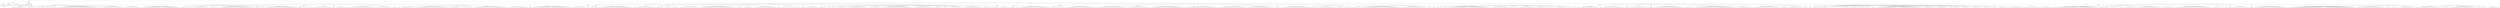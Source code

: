 digraph Tree {
	"t0" [label = "TEI"];
	"t1" [label = "teiHeader"];
	"t2" [label = "fileDesc"];
	"t3" [label = "titleStmt"];
	"t4" [label = "title"];
	"t5" [label = "title"];
	"t6" [label = "author"];
	"t7" [label = "surname"];
	"t8" [label = "forename"];
	"t9" [label = "date"];
	"t10" [label = "publicationStmt"];
	"t11" [label = "authority"];
	"t12" [label = "idno"];
	"t13" [label = "sourceDesc"];
	"t14" [label = "genre"];
	"t15" [label = "inspiration"];
	"t16" [label = "structure"];
	"t17" [label = "type"];
	"t18" [label = "periode"];
	"t19" [label = "taille"];
	"t20" [label = "permalien"];
	"t21" [label = "refNum"];
	"t22" [label = "profileDesc"];
	"t23" [label = "creation"];
	"t24" [label = "date"];
	"t25" [label = "date"];
	"t26" [label = "langUsage"];
	"t27" [label = "language"];
	"t28" [label = "textClass"];
	"t29" [label = "keywords"];
	"t30" [label = "term"];
	"t31" [label = "text"];
	"t32" [label = "body"];
	"t33" [label = "div1"];
	"t34" [label = "head"];
	"t35" [label = "div2"];
	"t36" [label = "head"];
	"t37" [label = "listPerson"];
	"t38" [label = "sp"];
	"t39" [label = "l"];
	"t40" [label = "l"];
	"t41" [label = "l"];
	"t42" [label = "l"];
	"t43" [label = "l"];
	"t44" [label = "l"];
	"t45" [label = "l"];
	"t46" [label = "l"];
	"t47" [label = "l"];
	"t48" [label = "sp"];
	"t49" [label = "l"];
	"t50" [label = "l"];
	"t51" [label = "l"];
	"t52" [label = "l"];
	"t53" [label = "l"];
	"t54" [label = "l"];
	"t55" [label = "l"];
	"t56" [label = "l"];
	"t57" [label = "sp"];
	"t58" [label = "l"];
	"t59" [label = "l"];
	"t60" [label = "l"];
	"t61" [label = "sp"];
	"t62" [label = "l"];
	"t63" [label = "l"];
	"t64" [label = "l"];
	"t65" [label = "l"];
	"t66" [label = "sp"];
	"t67" [label = "l"];
	"t68" [label = "l"];
	"t69" [label = "l"];
	"t70" [label = "l"];
	"t71" [label = "sp"];
	"t72" [label = "l"];
	"t73" [label = "l"];
	"t74" [label = "sp"];
	"t75" [label = "l"];
	"t76" [label = "l"];
	"t77" [label = "l"];
	"t78" [label = "l"];
	"t79" [label = "sp"];
	"t80" [label = "l"];
	"t81" [label = "l"];
	"t82" [label = "l"];
	"t83" [label = "l"];
	"t84" [label = "l"];
	"t85" [label = "l"];
	"t86" [label = "l"];
	"t87" [label = "l"];
	"t88" [label = "l"];
	"t89" [label = "l"];
	"t90" [label = "l"];
	"t91" [label = "l"];
	"t92" [label = "l"];
	"t93" [label = "l"];
	"t94" [label = "l"];
	"t95" [label = "l"];
	"t96" [label = "l"];
	"t97" [label = "l"];
	"t98" [label = "l"];
	"t99" [label = "l"];
	"t100" [label = "l"];
	"t101" [label = "l"];
	"t102" [label = "l"];
	"t103" [label = "l"];
	"t104" [label = "l"];
	"t105" [label = "l"];
	"t106" [label = "l"];
	"t107" [label = "l"];
	"t108" [label = "l"];
	"t109" [label = "l"];
	"t110" [label = "l"];
	"t111" [label = "l"];
	"t112" [label = "sp"];
	"t113" [label = "l"];
	"t114" [label = "l"];
	"t115" [label = "sp"];
	"t116" [label = "l"];
	"t117" [label = "l"];
	"t118" [label = "l"];
	"t119" [label = "l"];
	"t120" [label = "l"];
	"t121" [label = "l"];
	"t122" [label = "l"];
	"t123" [label = "l"];
	"t124" [label = "l"];
	"t125" [label = "l"];
	"t126" [label = "l"];
	"t127" [label = "l"];
	"t128" [label = "l"];
	"t129" [label = "l"];
	"t130" [label = "l"];
	"t131" [label = "l"];
	"t132" [label = "l"];
	"t133" [label = "l"];
	"t134" [label = "sp"];
	"t135" [label = "l"];
	"t136" [label = "l"];
	"t137" [label = "l"];
	"t138" [label = "l"];
	"t139" [label = "l"];
	"t140" [label = "l"];
	"t141" [label = "l"];
	"t142" [label = "l"];
	"t143" [label = "l"];
	"t144" [label = "l"];
	"t145" [label = "l"];
	"t146" [label = "l"];
	"t147" [label = "l"];
	"t148" [label = "l"];
	"t149" [label = "sp"];
	"t150" [label = "l"];
	"t151" [label = "l"];
	"t152" [label = "l"];
	"t153" [label = "l"];
	"t154" [label = "l"];
	"t155" [label = "l"];
	"t156" [label = "l"];
	"t157" [label = "l"];
	"t158" [label = "l"];
	"t159" [label = "l"];
	"t160" [label = "l"];
	"t161" [label = "l"];
	"t162" [label = "l"];
	"t163" [label = "l"];
	"t164" [label = "l"];
	"t165" [label = "l"];
	"t166" [label = "l"];
	"t167" [label = "l"];
	"t168" [label = "l"];
	"t169" [label = "l"];
	"t170" [label = "l"];
	"t171" [label = "l"];
	"t172" [label = "l"];
	"t173" [label = "l"];
	"t174" [label = "l"];
	"t175" [label = "l"];
	"t176" [label = "l"];
	"t177" [label = "l"];
	"t178" [label = "l"];
	"t179" [label = "l"];
	"t180" [label = "l"];
	"t181" [label = "l"];
	"t182" [label = "div2"];
	"t183" [label = "head"];
	"t184" [label = "listPerson"];
	"t185" [label = "sp"];
	"t186" [label = "l"];
	"t187" [label = "l"];
	"t188" [label = "l"];
	"t189" [label = "l"];
	"t190" [label = "sp"];
	"t191" [label = "l"];
	"t192" [label = "l"];
	"t193" [label = "sp"];
	"t194" [label = "l"];
	"t195" [label = "sp"];
	"t196" [label = "l"];
	"t197" [label = "l"];
	"t198" [label = "l"];
	"t199" [label = "l"];
	"t200" [label = "l"];
	"t201" [label = "l"];
	"t202" [label = "l"];
	"t203" [label = "l"];
	"t204" [label = "l"];
	"t205" [label = "l"];
	"t206" [label = "l"];
	"t207" [label = "l"];
	"t208" [label = "l"];
	"t209" [label = "sp"];
	"t210" [label = "l"];
	"t211" [label = "sp"];
	"t212" [label = "l"];
	"t213" [label = "l"];
	"t214" [label = "l"];
	"t215" [label = "l"];
	"t216" [label = "sp"];
	"t217" [label = "l"];
	"t218" [label = "sp"];
	"t219" [label = "l"];
	"t220" [label = "l"];
	"t221" [label = "l"];
	"t222" [label = "l"];
	"t223" [label = "l"];
	"t224" [label = "l"];
	"t225" [label = "l"];
	"t226" [label = "l"];
	"t227" [label = "l"];
	"t228" [label = "l"];
	"t229" [label = "l"];
	"t230" [label = "l"];
	"t231" [label = "l"];
	"t232" [label = "l"];
	"t233" [label = "l"];
	"t234" [label = "l"];
	"t235" [label = "l"];
	"t236" [label = "l"];
	"t237" [label = "l"];
	"t238" [label = "l"];
	"t239" [label = "l"];
	"t240" [label = "l"];
	"t241" [label = "l"];
	"t242" [label = "l"];
	"t243" [label = "l"];
	"t244" [label = "l"];
	"t245" [label = "l"];
	"t246" [label = "l"];
	"t247" [label = "l"];
	"t248" [label = "sp"];
	"t249" [label = "l"];
	"t250" [label = "l"];
	"t251" [label = "l"];
	"t252" [label = "l"];
	"t253" [label = "l"];
	"t254" [label = "l"];
	"t255" [label = "sp"];
	"t256" [label = "l"];
	"t257" [label = "l"];
	"t258" [label = "l"];
	"t259" [label = "sp"];
	"t260" [label = "l"];
	"t261" [label = "l"];
	"t262" [label = "l"];
	"t263" [label = "l"];
	"t264" [label = "l"];
	"t265" [label = "l"];
	"t266" [label = "l"];
	"t267" [label = "l"];
	"t268" [label = "l"];
	"t269" [label = "l"];
	"t270" [label = "l"];
	"t271" [label = "l"];
	"t272" [label = "l"];
	"t273" [label = "l"];
	"t274" [label = "l"];
	"t275" [label = "l"];
	"t276" [label = "l"];
	"t277" [label = "l"];
	"t278" [label = "l"];
	"t279" [label = "l"];
	"t280" [label = "l"];
	"t281" [label = "l"];
	"t282" [label = "l"];
	"t283" [label = "l"];
	"t284" [label = "sp"];
	"t285" [label = "l"];
	"t286" [label = "sp"];
	"t287" [label = "l"];
	"t288" [label = "div2"];
	"t289" [label = "head"];
	"t290" [label = "listPerson"];
	"t291" [label = "sp"];
	"t292" [label = "l"];
	"t293" [label = "sp"];
	"t294" [label = "l"];
	"t295" [label = "sp"];
	"t296" [label = "l"];
	"t297" [label = "sp"];
	"t298" [label = "l"];
	"t299" [label = "l"];
	"t300" [label = "l"];
	"t301" [label = "l"];
	"t302" [label = "sp"];
	"t303" [label = "l"];
	"t304" [label = "l"];
	"t305" [label = "l"];
	"t306" [label = "div2"];
	"t307" [label = "head"];
	"t308" [label = "listPerson"];
	"t309" [label = "sp"];
	"t310" [label = "l"];
	"t311" [label = "l"];
	"t312" [label = "l"];
	"t313" [label = "l"];
	"t314" [label = "l"];
	"t315" [label = "l"];
	"t316" [label = "l"];
	"t317" [label = "l"];
	"t318" [label = "l"];
	"t319" [label = "l"];
	"t320" [label = "l"];
	"t321" [label = "l"];
	"t322" [label = "l"];
	"t323" [label = "div2"];
	"t324" [label = "head"];
	"t325" [label = "listPerson"];
	"t326" [label = "sp"];
	"t327" [label = "l"];
	"t328" [label = "l"];
	"t329" [label = "l"];
	"t330" [label = "l"];
	"t331" [label = "l"];
	"t332" [label = "l"];
	"t333" [label = "l"];
	"t334" [label = "l"];
	"t335" [label = "l"];
	"t336" [label = "l"];
	"t337" [label = "div2"];
	"t338" [label = "head"];
	"t339" [label = "listPerson"];
	"t340" [label = "sp"];
	"t341" [label = "l"];
	"t342" [label = "l"];
	"t343" [label = "l"];
	"t344" [label = "l"];
	"t345" [label = "l"];
	"t346" [label = "l"];
	"t347" [label = "l"];
	"t348" [label = "l"];
	"t349" [label = "l"];
	"t350" [label = "l"];
	"t351" [label = "l"];
	"t352" [label = "l"];
	"t353" [label = "l"];
	"t354" [label = "l"];
	"t355" [label = "l"];
	"t356" [label = "l"];
	"t357" [label = "l"];
	"t358" [label = "l"];
	"t359" [label = "l"];
	"t360" [label = "l"];
	"t361" [label = "sp"];
	"t362" [label = "l"];
	"t363" [label = "l"];
	"t364" [label = "l"];
	"t365" [label = "l"];
	"t366" [label = "l"];
	"t367" [label = "l"];
	"t368" [label = "l"];
	"t369" [label = "l"];
	"t370" [label = "l"];
	"t371" [label = "l"];
	"t372" [label = "l"];
	"t373" [label = "l"];
	"t374" [label = "sp"];
	"t375" [label = "l"];
	"t376" [label = "sp"];
	"t377" [label = "l"];
	"t378" [label = "l"];
	"t379" [label = "l"];
	"t380" [label = "l"];
	"t381" [label = "l"];
	"t382" [label = "div2"];
	"t383" [label = "head"];
	"t384" [label = "listPerson"];
	"t385" [label = "sp"];
	"t386" [label = "l"];
	"t387" [label = "l"];
	"t388" [label = "l"];
	"t389" [label = "l"];
	"t390" [label = "l"];
	"t391" [label = "l"];
	"t392" [label = "l"];
	"t393" [label = "l"];
	"t394" [label = "l"];
	"t395" [label = "l"];
	"t396" [label = "l"];
	"t397" [label = "l"];
	"t398" [label = "sp"];
	"t399" [label = "l"];
	"t400" [label = "l"];
	"t401" [label = "l"];
	"t402" [label = "l"];
	"t403" [label = "l"];
	"t404" [label = "l"];
	"t405" [label = "l"];
	"t406" [label = "l"];
	"t407" [label = "l"];
	"t408" [label = "l"];
	"t409" [label = "l"];
	"t410" [label = "l"];
	"t411" [label = "l"];
	"t412" [label = "l"];
	"t413" [label = "l"];
	"t414" [label = "l"];
	"t415" [label = "l"];
	"t416" [label = "l"];
	"t417" [label = "l"];
	"t418" [label = "l"];
	"t419" [label = "l"];
	"t420" [label = "l"];
	"t421" [label = "l"];
	"t422" [label = "l"];
	"t423" [label = "l"];
	"t424" [label = "l"];
	"t425" [label = "sp"];
	"t426" [label = "l"];
	"t427" [label = "l"];
	"t428" [label = "l"];
	"t429" [label = "l"];
	"t430" [label = "l"];
	"t431" [label = "l"];
	"t432" [label = "l"];
	"t433" [label = "l"];
	"t434" [label = "l"];
	"t435" [label = "l"];
	"t436" [label = "l"];
	"t437" [label = "sp"];
	"t438" [label = "l"];
	"t439" [label = "sp"];
	"t440" [label = "l"];
	"t441" [label = "l"];
	"t442" [label = "l"];
	"t443" [label = "sp"];
	"t444" [label = "l"];
	"t445" [label = "sp"];
	"t446" [label = "l"];
	"t447" [label = "l"];
	"t448" [label = "l"];
	"t449" [label = "sp"];
	"t450" [label = "l"];
	"t451" [label = "l"];
	"t452" [label = "l"];
	"t453" [label = "l"];
	"t454" [label = "l"];
	"t455" [label = "l"];
	"t456" [label = "l"];
	"t457" [label = "l"];
	"t458" [label = "l"];
	"t459" [label = "l"];
	"t460" [label = "l"];
	"t461" [label = "l"];
	"t462" [label = "l"];
	"t463" [label = "l"];
	"t464" [label = "l"];
	"t465" [label = "l"];
	"t466" [label = "l"];
	"t467" [label = "l"];
	"t468" [label = "l"];
	"t469" [label = "l"];
	"t470" [label = "l"];
	"t471" [label = "l"];
	"t472" [label = "l"];
	"t473" [label = "l"];
	"t474" [label = "l"];
	"t475" [label = "l"];
	"t476" [label = "l"];
	"t477" [label = "sp"];
	"t478" [label = "l"];
	"t479" [label = "l"];
	"t480" [label = "l"];
	"t481" [label = "l"];
	"t482" [label = "l"];
	"t483" [label = "l"];
	"t484" [label = "l"];
	"t485" [label = "l"];
	"t486" [label = "l"];
	"t487" [label = "l"];
	"t488" [label = "l"];
	"t489" [label = "l"];
	"t490" [label = "l"];
	"t491" [label = "l"];
	"t492" [label = "l"];
	"t493" [label = "l"];
	"t494" [label = "l"];
	"t495" [label = "div2"];
	"t496" [label = "head"];
	"t497" [label = "listPerson"];
	"t498" [label = "sp"];
	"t499" [label = "l"];
	"t500" [label = "l"];
	"t501" [label = "l"];
	"t502" [label = "l"];
	"t503" [label = "l"];
	"t504" [label = "l"];
	"t505" [label = "l"];
	"t506" [label = "l"];
	"t507" [label = "l"];
	"t508" [label = "l"];
	"t509" [label = "l"];
	"t510" [label = "l"];
	"t511" [label = "l"];
	"t512" [label = "l"];
	"t513" [label = "l"];
	"t514" [label = "l"];
	"t515" [label = "l"];
	"t516" [label = "l"];
	"t517" [label = "l"];
	"t518" [label = "l"];
	"t519" [label = "l"];
	"t520" [label = "l"];
	"t521" [label = "l"];
	"t522" [label = "l"];
	"t523" [label = "l"];
	"t524" [label = "l"];
	"t525" [label = "l"];
	"t526" [label = "l"];
	"t527" [label = "l"];
	"t528" [label = "l"];
	"t529" [label = "l"];
	"t530" [label = "l"];
	"t531" [label = "l"];
	"t532" [label = "div1"];
	"t533" [label = "head"];
	"t534" [label = "div2"];
	"t535" [label = "head"];
	"t536" [label = "listPerson"];
	"t537" [label = "sp"];
	"t538" [label = "l"];
	"t539" [label = "l"];
	"t540" [label = "l"];
	"t541" [label = "l"];
	"t542" [label = "l"];
	"t543" [label = "l"];
	"t544" [label = "l"];
	"t545" [label = "l"];
	"t546" [label = "l"];
	"t547" [label = "sp"];
	"t548" [label = "l"];
	"t549" [label = "l"];
	"t550" [label = "l"];
	"t551" [label = "div2"];
	"t552" [label = "head"];
	"t553" [label = "listPerson"];
	"t554" [label = "sp"];
	"t555" [label = "l"];
	"t556" [label = "sp"];
	"t557" [label = "l"];
	"t558" [label = "l"];
	"t559" [label = "l"];
	"t560" [label = "sp"];
	"t561" [label = "l"];
	"t562" [label = "l"];
	"t563" [label = "l"];
	"t564" [label = "l"];
	"t565" [label = "l"];
	"t566" [label = "l"];
	"t567" [label = "l"];
	"t568" [label = "l"];
	"t569" [label = "l"];
	"t570" [label = "l"];
	"t571" [label = "l"];
	"t572" [label = "l"];
	"t573" [label = "l"];
	"t574" [label = "l"];
	"t575" [label = "l"];
	"t576" [label = "l"];
	"t577" [label = "l"];
	"t578" [label = "l"];
	"t579" [label = "l"];
	"t580" [label = "l"];
	"t581" [label = "l"];
	"t582" [label = "l"];
	"t583" [label = "l"];
	"t584" [label = "l"];
	"t585" [label = "l"];
	"t586" [label = "l"];
	"t587" [label = "l"];
	"t588" [label = "l"];
	"t589" [label = "div2"];
	"t590" [label = "head"];
	"t591" [label = "listPerson"];
	"t592" [label = "sp"];
	"t593" [label = "l"];
	"t594" [label = "l"];
	"t595" [label = "l"];
	"t596" [label = "l"];
	"t597" [label = "l"];
	"t598" [label = "l"];
	"t599" [label = "l"];
	"t600" [label = "l"];
	"t601" [label = "l"];
	"t602" [label = "l"];
	"t603" [label = "l"];
	"t604" [label = "l"];
	"t605" [label = "l"];
	"t606" [label = "l"];
	"t607" [label = "l"];
	"t608" [label = "l"];
	"t609" [label = "div2"];
	"t610" [label = "head"];
	"t611" [label = "listPerson"];
	"t612" [label = "sp"];
	"t613" [label = "l"];
	"t614" [label = "l"];
	"t615" [label = "l"];
	"t616" [label = "l"];
	"t617" [label = "sp"];
	"t618" [label = "l"];
	"t619" [label = "l"];
	"t620" [label = "l"];
	"t621" [label = "l"];
	"t622" [label = "l"];
	"t623" [label = "sp"];
	"t624" [label = "l"];
	"t625" [label = "sp"];
	"t626" [label = "l"];
	"t627" [label = "l"];
	"t628" [label = "l"];
	"t629" [label = "l"];
	"t630" [label = "l"];
	"t631" [label = "l"];
	"t632" [label = "l"];
	"t633" [label = "div2"];
	"t634" [label = "head"];
	"t635" [label = "listPerson"];
	"t636" [label = "sp"];
	"t637" [label = "l"];
	"t638" [label = "l"];
	"t639" [label = "l"];
	"t640" [label = "l"];
	"t641" [label = "l"];
	"t642" [label = "l"];
	"t643" [label = "l"];
	"t644" [label = "l"];
	"t645" [label = "l"];
	"t646" [label = "l"];
	"t647" [label = "l"];
	"t648" [label = "l"];
	"t649" [label = "l"];
	"t650" [label = "sp"];
	"t651" [label = "l"];
	"t652" [label = "l"];
	"t653" [label = "l"];
	"t654" [label = "l"];
	"t655" [label = "l"];
	"t656" [label = "l"];
	"t657" [label = "l"];
	"t658" [label = "l"];
	"t659" [label = "l"];
	"t660" [label = "l"];
	"t661" [label = "l"];
	"t662" [label = "l"];
	"t663" [label = "l"];
	"t664" [label = "l"];
	"t665" [label = "l"];
	"t666" [label = "l"];
	"t667" [label = "l"];
	"t668" [label = "l"];
	"t669" [label = "l"];
	"t670" [label = "l"];
	"t671" [label = "l"];
	"t672" [label = "l"];
	"t673" [label = "l"];
	"t674" [label = "l"];
	"t675" [label = "l"];
	"t676" [label = "l"];
	"t677" [label = "l"];
	"t678" [label = "l"];
	"t679" [label = "l"];
	"t680" [label = "sp"];
	"t681" [label = "l"];
	"t682" [label = "l"];
	"t683" [label = "l"];
	"t684" [label = "l"];
	"t685" [label = "l"];
	"t686" [label = "sp"];
	"t687" [label = "l"];
	"t688" [label = "l"];
	"t689" [label = "l"];
	"t690" [label = "l"];
	"t691" [label = "l"];
	"t692" [label = "l"];
	"t693" [label = "l"];
	"t694" [label = "l"];
	"t695" [label = "l"];
	"t696" [label = "sp"];
	"t697" [label = "l"];
	"t698" [label = "l"];
	"t699" [label = "l"];
	"t700" [label = "l"];
	"t701" [label = "l"];
	"t702" [label = "l"];
	"t703" [label = "l"];
	"t704" [label = "l"];
	"t705" [label = "l"];
	"t706" [label = "l"];
	"t707" [label = "l"];
	"t708" [label = "l"];
	"t709" [label = "l"];
	"t710" [label = "l"];
	"t711" [label = "l"];
	"t712" [label = "l"];
	"t713" [label = "l"];
	"t714" [label = "l"];
	"t715" [label = "l"];
	"t716" [label = "sp"];
	"t717" [label = "l"];
	"t718" [label = "l"];
	"t719" [label = "l"];
	"t720" [label = "div2"];
	"t721" [label = "head"];
	"t722" [label = "listPerson"];
	"t723" [label = "sp"];
	"t724" [label = "l"];
	"t725" [label = "l"];
	"t726" [label = "l"];
	"t727" [label = "l"];
	"t728" [label = "l"];
	"t729" [label = "sp"];
	"t730" [label = "l"];
	"t731" [label = "l"];
	"t732" [label = "l"];
	"t733" [label = "sp"];
	"t734" [label = "l"];
	"t735" [label = "sp"];
	"t736" [label = "l"];
	"t737" [label = "l"];
	"t738" [label = "l"];
	"t739" [label = "l"];
	"t740" [label = "l"];
	"t741" [label = "div2"];
	"t742" [label = "head"];
	"t743" [label = "listPerson"];
	"t744" [label = "sp"];
	"t745" [label = "l"];
	"t746" [label = "l"];
	"t747" [label = "l"];
	"t748" [label = "l"];
	"t749" [label = "l"];
	"t750" [label = "l"];
	"t751" [label = "l"];
	"t752" [label = "l"];
	"t753" [label = "l"];
	"t754" [label = "l"];
	"t755" [label = "l"];
	"t756" [label = "l"];
	"t757" [label = "div2"];
	"t758" [label = "head"];
	"t759" [label = "listPerson"];
	"t760" [label = "sp"];
	"t761" [label = "l"];
	"t762" [label = "l"];
	"t763" [label = "l"];
	"t764" [label = "sp"];
	"t765" [label = "l"];
	"t766" [label = "l"];
	"t767" [label = "l"];
	"t768" [label = "l"];
	"t769" [label = "sp"];
	"t770" [label = "l"];
	"t771" [label = "l"];
	"t772" [label = "l"];
	"t773" [label = "sp"];
	"t774" [label = "l"];
	"t775" [label = "l"];
	"t776" [label = "l"];
	"t777" [label = "l"];
	"t778" [label = "l"];
	"t779" [label = "l"];
	"t780" [label = "l"];
	"t781" [label = "l"];
	"t782" [label = "l"];
	"t783" [label = "l"];
	"t784" [label = "sp"];
	"t785" [label = "l"];
	"t786" [label = "l"];
	"t787" [label = "l"];
	"t788" [label = "l"];
	"t789" [label = "l"];
	"t790" [label = "l"];
	"t791" [label = "l"];
	"t792" [label = "l"];
	"t793" [label = "l"];
	"t794" [label = "l"];
	"t795" [label = "l"];
	"t796" [label = "l"];
	"t797" [label = "l"];
	"t798" [label = "l"];
	"t799" [label = "l"];
	"t800" [label = "l"];
	"t801" [label = "sp"];
	"t802" [label = "l"];
	"t803" [label = "l"];
	"t804" [label = "l"];
	"t805" [label = "l"];
	"t806" [label = "l"];
	"t807" [label = "l"];
	"t808" [label = "l"];
	"t809" [label = "l"];
	"t810" [label = "l"];
	"t811" [label = "l"];
	"t812" [label = "l"];
	"t813" [label = "sp"];
	"t814" [label = "l"];
	"t815" [label = "sp"];
	"t816" [label = "l"];
	"t817" [label = "l"];
	"t818" [label = "l"];
	"t819" [label = "l"];
	"t820" [label = "l"];
	"t821" [label = "l"];
	"t822" [label = "l"];
	"t823" [label = "l"];
	"t824" [label = "l"];
	"t825" [label = "l"];
	"t826" [label = "l"];
	"t827" [label = "l"];
	"t828" [label = "l"];
	"t829" [label = "l"];
	"t830" [label = "l"];
	"t831" [label = "l"];
	"t832" [label = "l"];
	"t833" [label = "l"];
	"t834" [label = "l"];
	"t835" [label = "l"];
	"t836" [label = "l"];
	"t837" [label = "l"];
	"t838" [label = "l"];
	"t839" [label = "l"];
	"t840" [label = "sp"];
	"t841" [label = "l"];
	"t842" [label = "l"];
	"t843" [label = "l"];
	"t844" [label = "l"];
	"t845" [label = "l"];
	"t846" [label = "l"];
	"t847" [label = "l"];
	"t848" [label = "l"];
	"t849" [label = "l"];
	"t850" [label = "l"];
	"t851" [label = "l"];
	"t852" [label = "l"];
	"t853" [label = "l"];
	"t854" [label = "l"];
	"t855" [label = "l"];
	"t856" [label = "l"];
	"t857" [label = "sp"];
	"t858" [label = "l"];
	"t859" [label = "l"];
	"t860" [label = "l"];
	"t861" [label = "l"];
	"t862" [label = "l"];
	"t863" [label = "l"];
	"t864" [label = "l"];
	"t865" [label = "l"];
	"t866" [label = "sp"];
	"t867" [label = "l"];
	"t868" [label = "l"];
	"t869" [label = "l"];
	"t870" [label = "l"];
	"t871" [label = "sp"];
	"t872" [label = "l"];
	"t873" [label = "l"];
	"t874" [label = "l"];
	"t875" [label = "l"];
	"t876" [label = "l"];
	"t877" [label = "l"];
	"t878" [label = "l"];
	"t879" [label = "l"];
	"t880" [label = "sp"];
	"t881" [label = "l"];
	"t882" [label = "sp"];
	"t883" [label = "l"];
	"t884" [label = "sp"];
	"t885" [label = "l"];
	"t886" [label = "sp"];
	"t887" [label = "l"];
	"t888" [label = "l"];
	"t889" [label = "l"];
	"t890" [label = "l"];
	"t891" [label = "l"];
	"t892" [label = "l"];
	"t893" [label = "l"];
	"t894" [label = "l"];
	"t895" [label = "l"];
	"t896" [label = "l"];
	"t897" [label = "l"];
	"t898" [label = "l"];
	"t899" [label = "l"];
	"t900" [label = "l"];
	"t901" [label = "l"];
	"t902" [label = "sp"];
	"t903" [label = "l"];
	"t904" [label = "l"];
	"t905" [label = "l"];
	"t906" [label = "l"];
	"t907" [label = "l"];
	"t908" [label = "l"];
	"t909" [label = "l"];
	"t910" [label = "l"];
	"t911" [label = "sp"];
	"t912" [label = "l"];
	"t913" [label = "l"];
	"t914" [label = "div2"];
	"t915" [label = "head"];
	"t916" [label = "listPerson"];
	"t917" [label = "sp"];
	"t918" [label = "l"];
	"t919" [label = "sp"];
	"t920" [label = "l"];
	"t921" [label = "sp"];
	"t922" [label = "l"];
	"t923" [label = "l"];
	"t924" [label = "l"];
	"t925" [label = "l"];
	"t926" [label = "l"];
	"t927" [label = "l"];
	"t928" [label = "l"];
	"t929" [label = "l"];
	"t930" [label = "l"];
	"t931" [label = "div2"];
	"t932" [label = "head"];
	"t933" [label = "listPerson"];
	"t934" [label = "sp"];
	"t935" [label = "l"];
	"t936" [label = "l"];
	"t937" [label = "sp"];
	"t938" [label = "l"];
	"t939" [label = "l"];
	"t940" [label = "sp"];
	"t941" [label = "l"];
	"t942" [label = "l"];
	"t943" [label = "l"];
	"t944" [label = "l"];
	"t945" [label = "l"];
	"t946" [label = "l"];
	"t947" [label = "l"];
	"t948" [label = "l"];
	"t949" [label = "l"];
	"t950" [label = "l"];
	"t951" [label = "l"];
	"t952" [label = "l"];
	"t953" [label = "l"];
	"t954" [label = "l"];
	"t955" [label = "l"];
	"t956" [label = "l"];
	"t957" [label = "l"];
	"t958" [label = "l"];
	"t959" [label = "l"];
	"t960" [label = "l"];
	"t961" [label = "l"];
	"t962" [label = "l"];
	"t963" [label = "l"];
	"t964" [label = "l"];
	"t965" [label = "l"];
	"t966" [label = "l"];
	"t967" [label = "div1"];
	"t968" [label = "head"];
	"t969" [label = "div2"];
	"t970" [label = "head"];
	"t971" [label = "listPerson"];
	"t972" [label = "sp"];
	"t973" [label = "l"];
	"t974" [label = "l"];
	"t975" [label = "sp"];
	"t976" [label = "l"];
	"t977" [label = "sp"];
	"t978" [label = "l"];
	"t979" [label = "l"];
	"t980" [label = "l"];
	"t981" [label = "sp"];
	"t982" [label = "l"];
	"t983" [label = "l"];
	"t984" [label = "l"];
	"t985" [label = "sp"];
	"t986" [label = "l"];
	"t987" [label = "l"];
	"t988" [label = "l"];
	"t989" [label = "l"];
	"t990" [label = "l"];
	"t991" [label = "l"];
	"t992" [label = "l"];
	"t993" [label = "l"];
	"t994" [label = "l"];
	"t995" [label = "l"];
	"t996" [label = "l"];
	"t997" [label = "l"];
	"t998" [label = "l"];
	"t999" [label = "l"];
	"t1000" [label = "l"];
	"t1001" [label = "l"];
	"t1002" [label = "l"];
	"t1003" [label = "l"];
	"t1004" [label = "l"];
	"t1005" [label = "l"];
	"t1006" [label = "l"];
	"t1007" [label = "l"];
	"t1008" [label = "l"];
	"t1009" [label = "l"];
	"t1010" [label = "l"];
	"t1011" [label = "div2"];
	"t1012" [label = "head"];
	"t1013" [label = "listPerson"];
	"t1014" [label = "sp"];
	"t1015" [label = "l"];
	"t1016" [label = "l"];
	"t1017" [label = "l"];
	"t1018" [label = "l"];
	"t1019" [label = "l"];
	"t1020" [label = "l"];
	"t1021" [label = "l"];
	"t1022" [label = "l"];
	"t1023" [label = "l"];
	"t1024" [label = "l"];
	"t1025" [label = "l"];
	"t1026" [label = "l"];
	"t1027" [label = "l"];
	"t1028" [label = "l"];
	"t1029" [label = "l"];
	"t1030" [label = "l"];
	"t1031" [label = "l"];
	"t1032" [label = "l"];
	"t1033" [label = "l"];
	"t1034" [label = "l"];
	"t1035" [label = "l"];
	"t1036" [label = "l"];
	"t1037" [label = "sp"];
	"t1038" [label = "l"];
	"t1039" [label = "l"];
	"t1040" [label = "l"];
	"t1041" [label = "l"];
	"t1042" [label = "l"];
	"t1043" [label = "l"];
	"t1044" [label = "l"];
	"t1045" [label = "l"];
	"t1046" [label = "l"];
	"t1047" [label = "l"];
	"t1048" [label = "l"];
	"t1049" [label = "l"];
	"t1050" [label = "l"];
	"t1051" [label = "l"];
	"t1052" [label = "l"];
	"t1053" [label = "l"];
	"t1054" [label = "l"];
	"t1055" [label = "l"];
	"t1056" [label = "sp"];
	"t1057" [label = "l"];
	"t1058" [label = "l"];
	"t1059" [label = "l"];
	"t1060" [label = "l"];
	"t1061" [label = "l"];
	"t1062" [label = "l"];
	"t1063" [label = "l"];
	"t1064" [label = "l"];
	"t1065" [label = "l"];
	"t1066" [label = "l"];
	"t1067" [label = "l"];
	"t1068" [label = "l"];
	"t1069" [label = "l"];
	"t1070" [label = "l"];
	"t1071" [label = "l"];
	"t1072" [label = "l"];
	"t1073" [label = "l"];
	"t1074" [label = "l"];
	"t1075" [label = "l"];
	"t1076" [label = "l"];
	"t1077" [label = "l"];
	"t1078" [label = "l"];
	"t1079" [label = "l"];
	"t1080" [label = "l"];
	"t1081" [label = "l"];
	"t1082" [label = "l"];
	"t1083" [label = "l"];
	"t1084" [label = "l"];
	"t1085" [label = "div2"];
	"t1086" [label = "head"];
	"t1087" [label = "listPerson"];
	"t1088" [label = "sp"];
	"t1089" [label = "l"];
	"t1090" [label = "l"];
	"t1091" [label = "l"];
	"t1092" [label = "l"];
	"t1093" [label = "l"];
	"t1094" [label = "l"];
	"t1095" [label = "l"];
	"t1096" [label = "l"];
	"t1097" [label = "l"];
	"t1098" [label = "l"];
	"t1099" [label = "l"];
	"t1100" [label = "l"];
	"t1101" [label = "l"];
	"t1102" [label = "l"];
	"t1103" [label = "l"];
	"t1104" [label = "l"];
	"t1105" [label = "l"];
	"t1106" [label = "l"];
	"t1107" [label = "l"];
	"t1108" [label = "l"];
	"t1109" [label = "l"];
	"t1110" [label = "l"];
	"t1111" [label = "l"];
	"t1112" [label = "l"];
	"t1113" [label = "div2"];
	"t1114" [label = "head"];
	"t1115" [label = "listPerson"];
	"t1116" [label = "sp"];
	"t1117" [label = "l"];
	"t1118" [label = "l"];
	"t1119" [label = "l"];
	"t1120" [label = "l"];
	"t1121" [label = "l"];
	"t1122" [label = "l"];
	"t1123" [label = "l"];
	"t1124" [label = "l"];
	"t1125" [label = "l"];
	"t1126" [label = "l"];
	"t1127" [label = "l"];
	"t1128" [label = "l"];
	"t1129" [label = "l"];
	"t1130" [label = "l"];
	"t1131" [label = "l"];
	"t1132" [label = "l"];
	"t1133" [label = "l"];
	"t1134" [label = "l"];
	"t1135" [label = "l"];
	"t1136" [label = "l"];
	"t1137" [label = "sp"];
	"t1138" [label = "l"];
	"t1139" [label = "l"];
	"t1140" [label = "l"];
	"t1141" [label = "l"];
	"t1142" [label = "l"];
	"t1143" [label = "l"];
	"t1144" [label = "l"];
	"t1145" [label = "l"];
	"t1146" [label = "l"];
	"t1147" [label = "l"];
	"t1148" [label = "l"];
	"t1149" [label = "l"];
	"t1150" [label = "l"];
	"t1151" [label = "l"];
	"t1152" [label = "l"];
	"t1153" [label = "l"];
	"t1154" [label = "l"];
	"t1155" [label = "l"];
	"t1156" [label = "l"];
	"t1157" [label = "l"];
	"t1158" [label = "l"];
	"t1159" [label = "l"];
	"t1160" [label = "sp"];
	"t1161" [label = "l"];
	"t1162" [label = "l"];
	"t1163" [label = "l"];
	"t1164" [label = "l"];
	"t1165" [label = "l"];
	"t1166" [label = "l"];
	"t1167" [label = "sp"];
	"t1168" [label = "l"];
	"t1169" [label = "l"];
	"t1170" [label = "l"];
	"t1171" [label = "l"];
	"t1172" [label = "l"];
	"t1173" [label = "l"];
	"t1174" [label = "l"];
	"t1175" [label = "l"];
	"t1176" [label = "l"];
	"t1177" [label = "l"];
	"t1178" [label = "l"];
	"t1179" [label = "l"];
	"t1180" [label = "l"];
	"t1181" [label = "l"];
	"t1182" [label = "l"];
	"t1183" [label = "l"];
	"t1184" [label = "l"];
	"t1185" [label = "l"];
	"t1186" [label = "l"];
	"t1187" [label = "l"];
	"t1188" [label = "l"];
	"t1189" [label = "l"];
	"t1190" [label = "l"];
	"t1191" [label = "l"];
	"t1192" [label = "div2"];
	"t1193" [label = "head"];
	"t1194" [label = "listPerson"];
	"t1195" [label = "sp"];
	"t1196" [label = "l"];
	"t1197" [label = "l"];
	"t1198" [label = "sp"];
	"t1199" [label = "l"];
	"t1200" [label = "l"];
	"t1201" [label = "l"];
	"t1202" [label = "l"];
	"t1203" [label = "l"];
	"t1204" [label = "l"];
	"t1205" [label = "l"];
	"t1206" [label = "l"];
	"t1207" [label = "l"];
	"t1208" [label = "l"];
	"t1209" [label = "l"];
	"t1210" [label = "l"];
	"t1211" [label = "l"];
	"t1212" [label = "l"];
	"t1213" [label = "l"];
	"t1214" [label = "sp"];
	"t1215" [label = "l"];
	"t1216" [label = "l"];
	"t1217" [label = "l"];
	"t1218" [label = "l"];
	"t1219" [label = "l"];
	"t1220" [label = "sp"];
	"t1221" [label = "l"];
	"t1222" [label = "sp"];
	"t1223" [label = "l"];
	"t1224" [label = "sp"];
	"t1225" [label = "l"];
	"t1226" [label = "l"];
	"t1227" [label = "l"];
	"t1228" [label = "l"];
	"t1229" [label = "l"];
	"t1230" [label = "l"];
	"t1231" [label = "l"];
	"t1232" [label = "div2"];
	"t1233" [label = "head"];
	"t1234" [label = "listPerson"];
	"t1235" [label = "sp"];
	"t1236" [label = "l"];
	"t1237" [label = "l"];
	"t1238" [label = "l"];
	"t1239" [label = "l"];
	"t1240" [label = "sp"];
	"t1241" [label = "l"];
	"t1242" [label = "l"];
	"t1243" [label = "l"];
	"t1244" [label = "l"];
	"t1245" [label = "l"];
	"t1246" [label = "l"];
	"t1247" [label = "l"];
	"t1248" [label = "l"];
	"t1249" [label = "l"];
	"t1250" [label = "l"];
	"t1251" [label = "l"];
	"t1252" [label = "l"];
	"t1253" [label = "l"];
	"t1254" [label = "l"];
	"t1255" [label = "l"];
	"t1256" [label = "l"];
	"t1257" [label = "l"];
	"t1258" [label = "l"];
	"t1259" [label = "l"];
	"t1260" [label = "l"];
	"t1261" [label = "l"];
	"t1262" [label = "l"];
	"t1263" [label = "l"];
	"t1264" [label = "l"];
	"t1265" [label = "l"];
	"t1266" [label = "l"];
	"t1267" [label = "l"];
	"t1268" [label = "l"];
	"t1269" [label = "l"];
	"t1270" [label = "l"];
	"t1271" [label = "l"];
	"t1272" [label = "l"];
	"t1273" [label = "sp"];
	"t1274" [label = "l"];
	"t1275" [label = "l"];
	"t1276" [label = "l"];
	"t1277" [label = "l"];
	"t1278" [label = "l"];
	"t1279" [label = "l"];
	"t1280" [label = "l"];
	"t1281" [label = "l"];
	"t1282" [label = "l"];
	"t1283" [label = "l"];
	"t1284" [label = "l"];
	"t1285" [label = "l"];
	"t1286" [label = "l"];
	"t1287" [label = "l"];
	"t1288" [label = "l"];
	"t1289" [label = "l"];
	"t1290" [label = "l"];
	"t1291" [label = "l"];
	"t1292" [label = "l"];
	"t1293" [label = "sp"];
	"t1294" [label = "l"];
	"t1295" [label = "sp"];
	"t1296" [label = "l"];
	"t1297" [label = "l"];
	"t1298" [label = "l"];
	"t1299" [label = "l"];
	"t1300" [label = "l"];
	"t1301" [label = "sp"];
	"t1302" [label = "l"];
	"t1303" [label = "l"];
	"t1304" [label = "div2"];
	"t1305" [label = "head"];
	"t1306" [label = "listPerson"];
	"t1307" [label = "sp"];
	"t1308" [label = "l"];
	"t1309" [label = "l"];
	"t1310" [label = "l"];
	"t1311" [label = "sp"];
	"t1312" [label = "l"];
	"t1313" [label = "l"];
	"t1314" [label = "l"];
	"t1315" [label = "sp"];
	"t1316" [label = "l"];
	"t1317" [label = "l"];
	"t1318" [label = "l"];
	"t1319" [label = "l"];
	"t1320" [label = "l"];
	"t1321" [label = "l"];
	"t1322" [label = "l"];
	"t1323" [label = "l"];
	"t1324" [label = "l"];
	"t1325" [label = "l"];
	"t1326" [label = "l"];
	"t1327" [label = "l"];
	"t1328" [label = "l"];
	"t1329" [label = "l"];
	"t1330" [label = "l"];
	"t1331" [label = "l"];
	"t1332" [label = "l"];
	"t1333" [label = "l"];
	"t1334" [label = "l"];
	"t1335" [label = "l"];
	"t1336" [label = "l"];
	"t1337" [label = "l"];
	"t1338" [label = "l"];
	"t1339" [label = "l"];
	"t1340" [label = "l"];
	"t1341" [label = "l"];
	"t1342" [label = "l"];
	"t1343" [label = "l"];
	"t1344" [label = "l"];
	"t1345" [label = "l"];
	"t1346" [label = "l"];
	"t1347" [label = "l"];
	"t1348" [label = "l"];
	"t1349" [label = "l"];
	"t1350" [label = "l"];
	"t1351" [label = "sp"];
	"t1352" [label = "l"];
	"t1353" [label = "l"];
	"t1354" [label = "l"];
	"t1355" [label = "l"];
	"t1356" [label = "l"];
	"t1357" [label = "l"];
	"t1358" [label = "l"];
	"t1359" [label = "l"];
	"t1360" [label = "l"];
	"t1361" [label = "l"];
	"t1362" [label = "l"];
	"t1363" [label = "l"];
	"t1364" [label = "l"];
	"t1365" [label = "l"];
	"t1366" [label = "l"];
	"t1367" [label = "sp"];
	"t1368" [label = "l"];
	"t1369" [label = "sp"];
	"t1370" [label = "l"];
	"t1371" [label = "sp"];
	"t1372" [label = "l"];
	"t1373" [label = "sp"];
	"t1374" [label = "l"];
	"t1375" [label = "l"];
	"t1376" [label = "l"];
	"t1377" [label = "sp"];
	"t1378" [label = "l"];
	"t1379" [label = "l"];
	"t1380" [label = "l"];
	"t1381" [label = "l"];
	"t1382" [label = "l"];
	"t1383" [label = "l"];
	"t1384" [label = "l"];
	"t1385" [label = "l"];
	"t1386" [label = "l"];
	"t1387" [label = "l"];
	"t1388" [label = "l"];
	"t1389" [label = "l"];
	"t1390" [label = "l"];
	"t1391" [label = "l"];
	"t1392" [label = "sp"];
	"t1393" [label = "l"];
	"t1394" [label = "l"];
	"t1395" [label = "l"];
	"t1396" [label = "l"];
	"t1397" [label = "l"];
	"t1398" [label = "l"];
	"t1399" [label = "l"];
	"t1400" [label = "l"];
	"t1401" [label = "l"];
	"t1402" [label = "l"];
	"t1403" [label = "sp"];
	"t1404" [label = "l"];
	"t1405" [label = "l"];
	"t1406" [label = "l"];
	"t1407" [label = "l"];
	"t1408" [label = "sp"];
	"t1409" [label = "l"];
	"t1410" [label = "sp"];
	"t1411" [label = "l"];
	"t1412" [label = "l"];
	"t1413" [label = "l"];
	"t1414" [label = "l"];
	"t1415" [label = "l"];
	"t1416" [label = "l"];
	"t1417" [label = "l"];
	"t1418" [label = "l"];
	"t1419" [label = "l"];
	"t1420" [label = "l"];
	"t1421" [label = "sp"];
	"t1422" [label = "l"];
	"t1423" [label = "sp"];
	"t1424" [label = "l"];
	"t1425" [label = "l"];
	"t1426" [label = "l"];
	"t1427" [label = "sp"];
	"t1428" [label = "l"];
	"t1429" [label = "l"];
	"t1430" [label = "l"];
	"t1431" [label = "l"];
	"t1432" [label = "div1"];
	"t1433" [label = "head"];
	"t1434" [label = "div2"];
	"t1435" [label = "head"];
	"t1436" [label = "listPerson"];
	"t1437" [label = "sp"];
	"t1438" [label = "l"];
	"t1439" [label = "l"];
	"t1440" [label = "l"];
	"t1441" [label = "l"];
	"t1442" [label = "l"];
	"t1443" [label = "l"];
	"t1444" [label = "l"];
	"t1445" [label = "l"];
	"t1446" [label = "l"];
	"t1447" [label = "l"];
	"t1448" [label = "l"];
	"t1449" [label = "l"];
	"t1450" [label = "l"];
	"t1451" [label = "l"];
	"t1452" [label = "l"];
	"t1453" [label = "l"];
	"t1454" [label = "div2"];
	"t1455" [label = "head"];
	"t1456" [label = "listPerson"];
	"t1457" [label = "sp"];
	"t1458" [label = "l"];
	"t1459" [label = "l"];
	"t1460" [label = "l"];
	"t1461" [label = "l"];
	"t1462" [label = "l"];
	"t1463" [label = "l"];
	"t1464" [label = "l"];
	"t1465" [label = "l"];
	"t1466" [label = "l"];
	"t1467" [label = "l"];
	"t1468" [label = "l"];
	"t1469" [label = "l"];
	"t1470" [label = "l"];
	"t1471" [label = "l"];
	"t1472" [label = "l"];
	"t1473" [label = "l"];
	"t1474" [label = "l"];
	"t1475" [label = "l"];
	"t1476" [label = "div2"];
	"t1477" [label = "head"];
	"t1478" [label = "listPerson"];
	"t1479" [label = "sp"];
	"t1480" [label = "l"];
	"t1481" [label = "l"];
	"t1482" [label = "sp"];
	"t1483" [label = "l"];
	"t1484" [label = "l"];
	"t1485" [label = "l"];
	"t1486" [label = "l"];
	"t1487" [label = "l"];
	"t1488" [label = "l"];
	"t1489" [label = "l"];
	"t1490" [label = "l"];
	"t1491" [label = "l"];
	"t1492" [label = "l"];
	"t1493" [label = "l"];
	"t1494" [label = "l"];
	"t1495" [label = "l"];
	"t1496" [label = "l"];
	"t1497" [label = "sp"];
	"t1498" [label = "l"];
	"t1499" [label = "l"];
	"t1500" [label = "div2"];
	"t1501" [label = "head"];
	"t1502" [label = "listPerson"];
	"t1503" [label = "sp"];
	"t1504" [label = "l"];
	"t1505" [label = "l"];
	"t1506" [label = "l"];
	"t1507" [label = "l"];
	"t1508" [label = "l"];
	"t1509" [label = "l"];
	"t1510" [label = "l"];
	"t1511" [label = "l"];
	"t1512" [label = "l"];
	"t1513" [label = "l"];
	"t1514" [label = "l"];
	"t1515" [label = "l"];
	"t1516" [label = "l"];
	"t1517" [label = "l"];
	"t1518" [label = "l"];
	"t1519" [label = "l"];
	"t1520" [label = "l"];
	"t1521" [label = "l"];
	"t1522" [label = "l"];
	"t1523" [label = "l"];
	"t1524" [label = "l"];
	"t1525" [label = "l"];
	"t1526" [label = "l"];
	"t1527" [label = "l"];
	"t1528" [label = "l"];
	"t1529" [label = "l"];
	"t1530" [label = "div2"];
	"t1531" [label = "head"];
	"t1532" [label = "listPerson"];
	"t1533" [label = "sp"];
	"t1534" [label = "l"];
	"t1535" [label = "l"];
	"t1536" [label = "l"];
	"t1537" [label = "l"];
	"t1538" [label = "l"];
	"t1539" [label = "sp"];
	"t1540" [label = "l"];
	"t1541" [label = "l"];
	"t1542" [label = "l"];
	"t1543" [label = "l"];
	"t1544" [label = "l"];
	"t1545" [label = "l"];
	"t1546" [label = "l"];
	"t1547" [label = "l"];
	"t1548" [label = "l"];
	"t1549" [label = "l"];
	"t1550" [label = "l"];
	"t1551" [label = "l"];
	"t1552" [label = "l"];
	"t1553" [label = "l"];
	"t1554" [label = "l"];
	"t1555" [label = "l"];
	"t1556" [label = "l"];
	"t1557" [label = "l"];
	"t1558" [label = "l"];
	"t1559" [label = "l"];
	"t1560" [label = "l"];
	"t1561" [label = "l"];
	"t1562" [label = "l"];
	"t1563" [label = "l"];
	"t1564" [label = "l"];
	"t1565" [label = "l"];
	"t1566" [label = "l"];
	"t1567" [label = "l"];
	"t1568" [label = "l"];
	"t1569" [label = "l"];
	"t1570" [label = "l"];
	"t1571" [label = "l"];
	"t1572" [label = "l"];
	"t1573" [label = "sp"];
	"t1574" [label = "l"];
	"t1575" [label = "l"];
	"t1576" [label = "l"];
	"t1577" [label = "l"];
	"t1578" [label = "l"];
	"t1579" [label = "l"];
	"t1580" [label = "l"];
	"t1581" [label = "l"];
	"t1582" [label = "l"];
	"t1583" [label = "l"];
	"t1584" [label = "l"];
	"t1585" [label = "sp"];
	"t1586" [label = "l"];
	"t1587" [label = "l"];
	"t1588" [label = "div2"];
	"t1589" [label = "head"];
	"t1590" [label = "listPerson"];
	"t1591" [label = "sp"];
	"t1592" [label = "l"];
	"t1593" [label = "l"];
	"t1594" [label = "l"];
	"t1595" [label = "l"];
	"t1596" [label = "l"];
	"t1597" [label = "l"];
	"t1598" [label = "l"];
	"t1599" [label = "l"];
	"t1600" [label = "l"];
	"t1601" [label = "l"];
	"t1602" [label = "l"];
	"t1603" [label = "l"];
	"t1604" [label = "l"];
	"t1605" [label = "l"];
	"t1606" [label = "l"];
	"t1607" [label = "l"];
	"t1608" [label = "l"];
	"t1609" [label = "l"];
	"t1610" [label = "l"];
	"t1611" [label = "l"];
	"t1612" [label = "sp"];
	"t1613" [label = "l"];
	"t1614" [label = "l"];
	"t1615" [label = "l"];
	"t1616" [label = "l"];
	"t1617" [label = "l"];
	"t1618" [label = "sp"];
	"t1619" [label = "l"];
	"t1620" [label = "l"];
	"t1621" [label = "l"];
	"t1622" [label = "l"];
	"t1623" [label = "l"];
	"t1624" [label = "l"];
	"t1625" [label = "l"];
	"t1626" [label = "l"];
	"t1627" [label = "l"];
	"t1628" [label = "l"];
	"t1629" [label = "l"];
	"t1630" [label = "l"];
	"t1631" [label = "sp"];
	"t1632" [label = "l"];
	"t1633" [label = "sp"];
	"t1634" [label = "l"];
	"t1635" [label = "l"];
	"t1636" [label = "l"];
	"t1637" [label = "l"];
	"t1638" [label = "sp"];
	"t1639" [label = "l"];
	"t1640" [label = "l"];
	"t1641" [label = "l"];
	"t1642" [label = "l"];
	"t1643" [label = "div2"];
	"t1644" [label = "head"];
	"t1645" [label = "listPerson"];
	"t1646" [label = "sp"];
	"t1647" [label = "l"];
	"t1648" [label = "sp"];
	"t1649" [label = "l"];
	"t1650" [label = "l"];
	"t1651" [label = "sp"];
	"t1652" [label = "l"];
	"t1653" [label = "l"];
	"t1654" [label = "l"];
	"t1655" [label = "l"];
	"t1656" [label = "l"];
	"t1657" [label = "l"];
	"t1658" [label = "l"];
	"t1659" [label = "l"];
	"t1660" [label = "sp"];
	"t1661" [label = "l"];
	"t1662" [label = "sp"];
	"t1663" [label = "l"];
	"t1664" [label = "l"];
	"t1665" [label = "sp"];
	"t1666" [label = "l"];
	"t1667" [label = "sp"];
	"t1668" [label = "l"];
	"t1669" [label = "sp"];
	"t1670" [label = "l"];
	"t1671" [label = "sp"];
	"t1672" [label = "l"];
	"t1673" [label = "l"];
	"t1674" [label = "sp"];
	"t1675" [label = "l"];
	"t1676" [label = "sp"];
	"t1677" [label = "l"];
	"t1678" [label = "sp"];
	"t1679" [label = "l"];
	"t1680" [label = "sp"];
	"t1681" [label = "l"];
	"t1682" [label = "l"];
	"t1683" [label = "l"];
	"t1684" [label = "l"];
	"t1685" [label = "l"];
	"t1686" [label = "sp"];
	"t1687" [label = "l"];
	"t1688" [label = "sp"];
	"t1689" [label = "l"];
	"t1690" [label = "sp"];
	"t1691" [label = "l"];
	"t1692" [label = "l"];
	"t1693" [label = "l"];
	"t1694" [label = "l"];
	"t1695" [label = "sp"];
	"t1696" [label = "l"];
	"t1697" [label = "l"];
	"t1698" [label = "sp"];
	"t1699" [label = "l"];
	"t1700" [label = "sp"];
	"t1701" [label = "l"];
	"t1702" [label = "sp"];
	"t1703" [label = "l"];
	"t1704" [label = "l"];
	"t1705" [label = "sp"];
	"t1706" [label = "l"];
	"t1707" [label = "sp"];
	"t1708" [label = "l"];
	"t1709" [label = "l"];
	"t1710" [label = "sp"];
	"t1711" [label = "l"];
	"t1712" [label = "sp"];
	"t1713" [label = "l"];
	"t1714" [label = "sp"];
	"t1715" [label = "l"];
	"t1716" [label = "l"];
	"t1717" [label = "l"];
	"t1718" [label = "sp"];
	"t1719" [label = "l"];
	"t1720" [label = "l"];
	"t1721" [label = "l"];
	"t1722" [label = "l"];
	"t1723" [label = "l"];
	"t1724" [label = "l"];
	"t1725" [label = "l"];
	"t1726" [label = "l"];
	"t1727" [label = "l"];
	"t1728" [label = "l"];
	"t1729" [label = "l"];
	"t1730" [label = "l"];
	"t1731" [label = "l"];
	"t1732" [label = "l"];
	"t1733" [label = "l"];
	"t1734" [label = "l"];
	"t1735" [label = "l"];
	"t1736" [label = "l"];
	"t1737" [label = "l"];
	"t1738" [label = "l"];
	"t1739" [label = "l"];
	"t1740" [label = "l"];
	"t1741" [label = "l"];
	"t1742" [label = "l"];
	"t1743" [label = "l"];
	"t1744" [label = "l"];
	"t1745" [label = "l"];
	"t1746" [label = "l"];
	"t1747" [label = "l"];
	"t1748" [label = "l"];
	"t1749" [label = "l"];
	"t1750" [label = "l"];
	"t1751" [label = "l"];
	"t1752" [label = "l"];
	"t1753" [label = "l"];
	"t1754" [label = "l"];
	"t1755" [label = "l"];
	"t1756" [label = "sp"];
	"t1757" [label = "l"];
	"t1758" [label = "l"];
	"t1759" [label = "l"];
	"t1760" [label = "l"];
	"t1761" [label = "l"];
	"t1762" [label = "l"];
	"t1763" [label = "l"];
	"t1764" [label = "l"];
	"t1765" [label = "l"];
	"t1766" [label = "sp"];
	"t1767" [label = "l"];
	"t1768" [label = "sp"];
	"t1769" [label = "l"];
	"t1770" [label = "l"];
	"t1771" [label = "l"];
	"t1772" [label = "l"];
	"t1773" [label = "l"];
	"t1774" [label = "l"];
	"t1775" [label = "l"];
	"t1776" [label = "l"];
	"t1777" [label = "l"];
	"t1778" [label = "l"];
	"t1779" [label = "sp"];
	"t1780" [label = "l"];
	"t1781" [label = "l"];
	"t1782" [label = "l"];
	"t1783" [label = "l"];
	"t1784" [label = "l"];
	"t1785" [label = "sp"];
	"t1786" [label = "l"];
	"t1787" [label = "l"];
	"t1788" [label = "l"];
	"t1789" [label = "l"];
	"t1790" [label = "sp"];
	"t1791" [label = "l"];
	"t1792" [label = "sp"];
	"t1793" [label = "l"];
	"t1794" [label = "l"];
	"t1795" [label = "l"];
	"t1796" [label = "l"];
	"t1797" [label = "l"];
	"t1798" [label = "l"];
	"t1799" [label = "l"];
	"t1800" [label = "l"];
	"t1801" [label = "sp"];
	"t1802" [label = "l"];
	"t1803" [label = "l"];
	"t1804" [label = "l"];
	"t1805" [label = "l"];
	"t1806" [label = "l"];
	"t1807" [label = "l"];
	"t1808" [label = "l"];
	"t1809" [label = "l"];
	"t1810" [label = "l"];
	"t1811" [label = "sp"];
	"t1812" [label = "l"];
	"t1813" [label = "l"];
	"t1814" [label = "l"];
	"t1815" [label = "l"];
	"t1816" [label = "l"];
	"t1817" [label = "l"];
	"t1818" [label = "sp"];
	"t1819" [label = "l"];
	"t1820" [label = "l"];
	"t1821" [label = "sp"];
	"t1822" [label = "l"];
	"t1823" [label = "l"];
	"t1824" [label = "l"];
	"t1825" [label = "l"];
	"t1826" [label = "sp"];
	"t1827" [label = "l"];
	"t1828" [label = "l"];
	"t1829" [label = "l"];
	"t1830" [label = "l"];
	"t1831" [label = "l"];
	"t1832" [label = "l"];
	"t1833" [label = "l"];
	"t1834" [label = "l"];
	"t1835" [label = "sp"];
	"t1836" [label = "l"];
	"t1837" [label = "l"];
	"t1838" [label = "l"];
	"t1839" [label = "l"];
	"t1840" [label = "l"];
	"t1841" [label = "l"];
	"t1842" [label = "l"];
	"t1843" [label = "l"];
	"t1844" [label = "l"];
	"t1845" [label = "l"];
	"t1846" [label = "l"];
	"t1847" [label = "l"];
	"t1848" [label = "l"];
	"t1849" [label = "l"];
	"t1850" [label = "div2"];
	"t1851" [label = "head"];
	"t1852" [label = "listPerson"];
	"t1853" [label = "sp"];
	"t1854" [label = "l"];
	"t1855" [label = "l"];
	"t1856" [label = "l"];
	"t1857" [label = "l"];
	"t1858" [label = "l"];
	"t1859" [label = "l"];
	"t1860" [label = "l"];
	"t1861" [label = "l"];
	"t1862" [label = "l"];
	"t1863" [label = "l"];
	"t1864" [label = "sp"];
	"t1865" [label = "l"];
	"t1866" [label = "l"];
	"t1867" [label = "l"];
	"t1868" [label = "l"];
	"t1869" [label = "l"];
	"t1870" [label = "l"];
	"t1871" [label = "l"];
	"t1872" [label = "l"];
	"t1873" [label = "l"];
	"t1874" [label = "l"];
	"t1875" [label = "div1"];
	"t1876" [label = "head"];
	"t1877" [label = "div2"];
	"t1878" [label = "head"];
	"t1879" [label = "listPerson"];
	"t1880" [label = "sp"];
	"t1881" [label = "l"];
	"t1882" [label = "l"];
	"t1883" [label = "l"];
	"t1884" [label = "l"];
	"t1885" [label = "l"];
	"t1886" [label = "l"];
	"t1887" [label = "l"];
	"t1888" [label = "l"];
	"t1889" [label = "l"];
	"t1890" [label = "l"];
	"t1891" [label = "l"];
	"t1892" [label = "l"];
	"t1893" [label = "l"];
	"t1894" [label = "l"];
	"t1895" [label = "l"];
	"t1896" [label = "l"];
	"t1897" [label = "l"];
	"t1898" [label = "l"];
	"t1899" [label = "l"];
	"t1900" [label = "l"];
	"t1901" [label = "l"];
	"t1902" [label = "l"];
	"t1903" [label = "l"];
	"t1904" [label = "l"];
	"t1905" [label = "l"];
	"t1906" [label = "l"];
	"t1907" [label = "l"];
	"t1908" [label = "l"];
	"t1909" [label = "l"];
	"t1910" [label = "l"];
	"t1911" [label = "l"];
	"t1912" [label = "l"];
	"t1913" [label = "l"];
	"t1914" [label = "l"];
	"t1915" [label = "l"];
	"t1916" [label = "div2"];
	"t1917" [label = "head"];
	"t1918" [label = "listPerson"];
	"t1919" [label = "sp"];
	"t1920" [label = "l"];
	"t1921" [label = "l"];
	"t1922" [label = "l"];
	"t1923" [label = "l"];
	"t1924" [label = "l"];
	"t1925" [label = "l"];
	"t1926" [label = "sp"];
	"t1927" [label = "l"];
	"t1928" [label = "sp"];
	"t1929" [label = "l"];
	"t1930" [label = "l"];
	"t1931" [label = "sp"];
	"t1932" [label = "l"];
	"t1933" [label = "l"];
	"t1934" [label = "sp"];
	"t1935" [label = "l"];
	"t1936" [label = "l"];
	"t1937" [label = "l"];
	"t1938" [label = "sp"];
	"t1939" [label = "l"];
	"t1940" [label = "l"];
	"t1941" [label = "l"];
	"t1942" [label = "sp"];
	"t1943" [label = "l"];
	"t1944" [label = "l"];
	"t1945" [label = "l"];
	"t1946" [label = "l"];
	"t1947" [label = "l"];
	"t1948" [label = "l"];
	"t1949" [label = "l"];
	"t1950" [label = "l"];
	"t1951" [label = "l"];
	"t1952" [label = "l"];
	"t1953" [label = "sp"];
	"t1954" [label = "l"];
	"t1955" [label = "l"];
	"t1956" [label = "l"];
	"t1957" [label = "l"];
	"t1958" [label = "l"];
	"t1959" [label = "l"];
	"t1960" [label = "l"];
	"t1961" [label = "l"];
	"t1962" [label = "l"];
	"t1963" [label = "l"];
	"t1964" [label = "l"];
	"t1965" [label = "l"];
	"t1966" [label = "l"];
	"t1967" [label = "l"];
	"t1968" [label = "l"];
	"t1969" [label = "l"];
	"t1970" [label = "l"];
	"t1971" [label = "l"];
	"t1972" [label = "sp"];
	"t1973" [label = "l"];
	"t1974" [label = "sp"];
	"t1975" [label = "l"];
	"t1976" [label = "l"];
	"t1977" [label = "l"];
	"t1978" [label = "l"];
	"t1979" [label = "l"];
	"t1980" [label = "l"];
	"t1981" [label = "l"];
	"t1982" [label = "l"];
	"t1983" [label = "l"];
	"t1984" [label = "l"];
	"t1985" [label = "l"];
	"t1986" [label = "l"];
	"t1987" [label = "div2"];
	"t1988" [label = "head"];
	"t1989" [label = "listPerson"];
	"t1990" [label = "sp"];
	"t1991" [label = "l"];
	"t1992" [label = "l"];
	"t1993" [label = "l"];
	"t1994" [label = "l"];
	"t1995" [label = "l"];
	"t1996" [label = "l"];
	"t1997" [label = "l"];
	"t1998" [label = "l"];
	"t1999" [label = "l"];
	"t2000" [label = "l"];
	"t2001" [label = "l"];
	"t2002" [label = "l"];
	"t2003" [label = "l"];
	"t2004" [label = "l"];
	"t2005" [label = "l"];
	"t2006" [label = "l"];
	"t2007" [label = "l"];
	"t2008" [label = "l"];
	"t2009" [label = "l"];
	"t2010" [label = "l"];
	"t2011" [label = "l"];
	"t2012" [label = "l"];
	"t2013" [label = "l"];
	"t2014" [label = "l"];
	"t2015" [label = "l"];
	"t2016" [label = "l"];
	"t2017" [label = "l"];
	"t2018" [label = "sp"];
	"t2019" [label = "l"];
	"t2020" [label = "l"];
	"t2021" [label = "l"];
	"t2022" [label = "l"];
	"t2023" [label = "l"];
	"t2024" [label = "l"];
	"t2025" [label = "l"];
	"t2026" [label = "l"];
	"t2027" [label = "sp"];
	"t2028" [label = "l"];
	"t2029" [label = "l"];
	"t2030" [label = "sp"];
	"t2031" [label = "l"];
	"t2032" [label = "l"];
	"t2033" [label = "l"];
	"t2034" [label = "div2"];
	"t2035" [label = "head"];
	"t2036" [label = "listPerson"];
	"t2037" [label = "sp"];
	"t2038" [label = "l"];
	"t2039" [label = "l"];
	"t2040" [label = "l"];
	"t2041" [label = "l"];
	"t2042" [label = "l"];
	"t2043" [label = "l"];
	"t2044" [label = "l"];
	"t2045" [label = "l"];
	"t2046" [label = "l"];
	"t2047" [label = "l"];
	"t2048" [label = "l"];
	"t2049" [label = "l"];
	"t2050" [label = "l"];
	"t2051" [label = "l"];
	"t2052" [label = "l"];
	"t2053" [label = "div2"];
	"t2054" [label = "head"];
	"t2055" [label = "listPerson"];
	"t2056" [label = "sp"];
	"t2057" [label = "l"];
	"t2058" [label = "l"];
	"t2059" [label = "l"];
	"t2060" [label = "l"];
	"t2061" [label = "l"];
	"t2062" [label = "l"];
	"t2063" [label = "l"];
	"t2064" [label = "l"];
	"t2065" [label = "l"];
	"t2066" [label = "l"];
	"t2067" [label = "l"];
	"t2068" [label = "l"];
	"t2069" [label = "l"];
	"t2070" [label = "l"];
	"t2071" [label = "l"];
	"t2072" [label = "l"];
	"t2073" [label = "l"];
	"t2074" [label = "l"];
	"t2075" [label = "l"];
	"t2076" [label = "l"];
	"t2077" [label = "l"];
	"t2078" [label = "l"];
	"t2079" [label = "l"];
	"t2080" [label = "l"];
	"t2081" [label = "l"];
	"t2082" [label = "l"];
	"t2083" [label = "l"];
	"t2084" [label = "l"];
	"t2085" [label = "div2"];
	"t2086" [label = "head"];
	"t2087" [label = "listPerson"];
	"t2088" [label = "sp"];
	"t2089" [label = "l"];
	"t2090" [label = "l"];
	"t2091" [label = "l"];
	"t2092" [label = "l"];
	"t2093" [label = "l"];
	"t2094" [label = "l"];
	"t2095" [label = "l"];
	"t2096" [label = "l"];
	"t2097" [label = "l"];
	"t2098" [label = "l"];
	"t2099" [label = "l"];
	"t2100" [label = "l"];
	"t2101" [label = "l"];
	"t2102" [label = "l"];
	"t2103" [label = "l"];
	"t2104" [label = "l"];
	"t2105" [label = "l"];
	"t2106" [label = "l"];
	"t2107" [label = "l"];
	"t2108" [label = "l"];
	"t2109" [label = "l"];
	"t2110" [label = "l"];
	"t2111" [label = "l"];
	"t2112" [label = "l"];
	"t2113" [label = "l"];
	"t2114" [label = "l"];
	"t2115" [label = "l"];
	"t2116" [label = "l"];
	"t2117" [label = "l"];
	"t2118" [label = "l"];
	"t2119" [label = "l"];
	"t2120" [label = "l"];
	"t2121" [label = "l"];
	"t2122" [label = "l"];
	"t2123" [label = "l"];
	"t2124" [label = "l"];
	"t2125" [label = "l"];
	"t2126" [label = "l"];
	"t2127" [label = "l"];
	"t2128" [label = "l"];
	"t2129" [label = "l"];
	"t2130" [label = "l"];
	"t2131" [label = "l"];
	"t2132" [label = "l"];
	"t2133" [label = "l"];
	"t2134" [label = "l"];
	"t2135" [label = "l"];
	"t2136" [label = "l"];
	"t2137" [label = "l"];
	"t2138" [label = "l"];
	"t2139" [label = "l"];
	"t2140" [label = "l"];
	"t2141" [label = "sp"];
	"t2142" [label = "l"];
	"t2143" [label = "l"];
	"t2144" [label = "l"];
	"t2145" [label = "l"];
	"t2146" [label = "l"];
	"t2147" [label = "l"];
	"t2148" [label = "l"];
	"t2149" [label = "l"];
	"t2150" [label = "l"];
	"t2151" [label = "l"];
	"t2152" [label = "l"];
	"t2153" [label = "l"];
	"t2154" [label = "l"];
	"t2155" [label = "l"];
	"t2156" [label = "l"];
	"t2157" [label = "l"];
	"t2158" [label = "l"];
	"t2159" [label = "l"];
	"t2160" [label = "l"];
	"t2161" [label = "l"];
	"t2162" [label = "l"];
	"t2163" [label = "l"];
	"t2164" [label = "sp"];
	"t2165" [label = "l"];
	"t2166" [label = "l"];
	"t2167" [label = "l"];
	"t2168" [label = "l"];
	"t2169" [label = "l"];
	"t2170" [label = "sp"];
	"t2171" [label = "l"];
	"t2172" [label = "l"];
	"t2173" [label = "l"];
	"t2174" [label = "l"];
	"t2175" [label = "l"];
	"t2176" [label = "l"];
	"t2177" [label = "sp"];
	"t2178" [label = "l"];
	"t2179" [label = "l"];
	"t2180" [label = "l"];
	"t2181" [label = "l"];
	"t2182" [label = "l"];
	"t2183" [label = "l"];
	"t2184" [label = "l"];
	"t2185" [label = "l"];
	"t2186" [label = "l"];
	"t2187" [label = "l"];
	"t2188" [label = "l"];
	"t2189" [label = "sp"];
	"t2190" [label = "l"];
	"t2191" [label = "sp"];
	"t2192" [label = "l"];
	"t2193" [label = "div2"];
	"t2194" [label = "head"];
	"t2195" [label = "listPerson"];
	"t2196" [label = "sp"];
	"t2197" [label = "l"];
	"t2198" [label = "l"];
	"t2199" [label = "l"];
	"t2200" [label = "l"];
	"t2201" [label = "l"];
	"t2202" [label = "l"];
	"t2203" [label = "l"];
	"t2204" [label = "l"];
	"t2205" [label = "l"];
	"t2206" [label = "l"];
	"t2207" [label = "l"];
	"t2208" [label = "l"];
	"t2209" [label = "l"];
	"t2210" [label = "l"];
	"t2211" [label = "l"];
	"t2212" [label = "l"];
	"t2213" [label = "l"];
	"t2214" [label = "l"];
	"t2215" [label = "sp"];
	"t2216" [label = "l"];
	"t2217" [label = "l"];
	"t2218" [label = "sp"];
	"t2219" [label = "l"];
	"t2220" [label = "sp"];
	"t2221" [label = "l"];
	"t2222" [label = "l"];
	"t2223" [label = "l"];
	"t2224" [label = "l"];
	"t2225" [label = "sp"];
	"t2226" [label = "l"];
	"t2227" [label = "l"];
	"t2228" [label = "l"];
	"t2229" [label = "l"];
	"t2230" [label = "l"];
	"t2231" [label = "l"];
	"t2232" [label = "l"];
	"t2233" [label = "l"];
	"t2234" [label = "l"];
	"t2235" [label = "l"];
	"t2236" [label = "l"];
	"t2237" [label = "l"];
	"t2238" [label = "l"];
	"t2239" [label = "l"];
	"t2240" [label = "l"];
	"t2241" [label = "l"];
	"t2242" [label = "l"];
	"t2243" [label = "l"];
	"t2244" [label = "l"];
	"t2245" [label = "l"];
	"t2246" [label = "l"];
	"t2247" [label = "sp"];
	"t2248" [label = "l"];
	"t2249" [label = "sp"];
	"t2250" [label = "l"];
	"t2251" [label = "l"];
	"t2252" [label = "l"];
	"t2253" [label = "sp"];
	"t2254" [label = "l"];
	"t2255" [label = "l"];
	"t2256" [label = "l"];
	"t2257" [label = "sp"];
	"t2258" [label = "l"];
	"t2259" [label = "l"];
	"t2260" [label = "sp"];
	"t2261" [label = "l"];
	"t2262" [label = "l"];
	"t2263" [label = "l"];
	"t2264" [label = "l"];
	"t2265" [label = "l"];
	"t2266" [label = "l"];
	"t2267" [label = "l"];
	"t2268" [label = "l"];
	"t2269" [label = "l"];
	"t2270" [label = "l"];
	"t0" -> "t1";
	"t1" -> "t2";
	"t2" -> "t3";
	"t3" -> "t4";
	"t3" -> "t5";
	"t3" -> "t6";
	"t6" -> "t7";
	"t6" -> "t8";
	"t3" -> "t9";
	"t2" -> "t10";
	"t10" -> "t11";
	"t10" -> "t12";
	"t2" -> "t13";
	"t13" -> "t14";
	"t13" -> "t15";
	"t13" -> "t16";
	"t13" -> "t17";
	"t13" -> "t18";
	"t13" -> "t19";
	"t13" -> "t20";
	"t13" -> "t21";
	"t1" -> "t22";
	"t22" -> "t23";
	"t23" -> "t24";
	"t23" -> "t25";
	"t22" -> "t26";
	"t26" -> "t27";
	"t22" -> "t28";
	"t28" -> "t29";
	"t29" -> "t30";
	"t0" -> "t31";
	"t31" -> "t32";
	"t32" -> "t33";
	"t33" -> "t34";
	"t33" -> "t35";
	"t35" -> "t36";
	"t36" -> "t37";
	"t35" -> "t38";
	"t38" -> "t39";
	"t38" -> "t40";
	"t38" -> "t41";
	"t38" -> "t42";
	"t38" -> "t43";
	"t38" -> "t44";
	"t38" -> "t45";
	"t38" -> "t46";
	"t38" -> "t47";
	"t35" -> "t48";
	"t48" -> "t49";
	"t48" -> "t50";
	"t48" -> "t51";
	"t48" -> "t52";
	"t48" -> "t53";
	"t48" -> "t54";
	"t48" -> "t55";
	"t48" -> "t56";
	"t35" -> "t57";
	"t57" -> "t58";
	"t57" -> "t59";
	"t57" -> "t60";
	"t35" -> "t61";
	"t61" -> "t62";
	"t61" -> "t63";
	"t61" -> "t64";
	"t61" -> "t65";
	"t35" -> "t66";
	"t66" -> "t67";
	"t66" -> "t68";
	"t66" -> "t69";
	"t66" -> "t70";
	"t35" -> "t71";
	"t71" -> "t72";
	"t71" -> "t73";
	"t35" -> "t74";
	"t74" -> "t75";
	"t74" -> "t76";
	"t74" -> "t77";
	"t74" -> "t78";
	"t35" -> "t79";
	"t79" -> "t80";
	"t79" -> "t81";
	"t79" -> "t82";
	"t79" -> "t83";
	"t79" -> "t84";
	"t79" -> "t85";
	"t79" -> "t86";
	"t79" -> "t87";
	"t79" -> "t88";
	"t79" -> "t89";
	"t79" -> "t90";
	"t79" -> "t91";
	"t79" -> "t92";
	"t79" -> "t93";
	"t79" -> "t94";
	"t79" -> "t95";
	"t79" -> "t96";
	"t79" -> "t97";
	"t79" -> "t98";
	"t79" -> "t99";
	"t79" -> "t100";
	"t79" -> "t101";
	"t79" -> "t102";
	"t79" -> "t103";
	"t79" -> "t104";
	"t79" -> "t105";
	"t79" -> "t106";
	"t79" -> "t107";
	"t79" -> "t108";
	"t79" -> "t109";
	"t79" -> "t110";
	"t79" -> "t111";
	"t35" -> "t112";
	"t112" -> "t113";
	"t112" -> "t114";
	"t35" -> "t115";
	"t115" -> "t116";
	"t115" -> "t117";
	"t115" -> "t118";
	"t115" -> "t119";
	"t115" -> "t120";
	"t115" -> "t121";
	"t115" -> "t122";
	"t115" -> "t123";
	"t115" -> "t124";
	"t115" -> "t125";
	"t115" -> "t126";
	"t115" -> "t127";
	"t115" -> "t128";
	"t115" -> "t129";
	"t115" -> "t130";
	"t115" -> "t131";
	"t115" -> "t132";
	"t115" -> "t133";
	"t35" -> "t134";
	"t134" -> "t135";
	"t134" -> "t136";
	"t134" -> "t137";
	"t134" -> "t138";
	"t134" -> "t139";
	"t134" -> "t140";
	"t134" -> "t141";
	"t134" -> "t142";
	"t134" -> "t143";
	"t134" -> "t144";
	"t134" -> "t145";
	"t134" -> "t146";
	"t134" -> "t147";
	"t134" -> "t148";
	"t35" -> "t149";
	"t149" -> "t150";
	"t149" -> "t151";
	"t149" -> "t152";
	"t149" -> "t153";
	"t149" -> "t154";
	"t149" -> "t155";
	"t149" -> "t156";
	"t149" -> "t157";
	"t149" -> "t158";
	"t149" -> "t159";
	"t149" -> "t160";
	"t149" -> "t161";
	"t149" -> "t162";
	"t149" -> "t163";
	"t149" -> "t164";
	"t149" -> "t165";
	"t149" -> "t166";
	"t149" -> "t167";
	"t149" -> "t168";
	"t149" -> "t169";
	"t149" -> "t170";
	"t149" -> "t171";
	"t149" -> "t172";
	"t149" -> "t173";
	"t149" -> "t174";
	"t149" -> "t175";
	"t149" -> "t176";
	"t149" -> "t177";
	"t149" -> "t178";
	"t149" -> "t179";
	"t149" -> "t180";
	"t149" -> "t181";
	"t33" -> "t182";
	"t182" -> "t183";
	"t183" -> "t184";
	"t182" -> "t185";
	"t185" -> "t186";
	"t185" -> "t187";
	"t185" -> "t188";
	"t185" -> "t189";
	"t182" -> "t190";
	"t190" -> "t191";
	"t190" -> "t192";
	"t182" -> "t193";
	"t193" -> "t194";
	"t182" -> "t195";
	"t195" -> "t196";
	"t195" -> "t197";
	"t195" -> "t198";
	"t195" -> "t199";
	"t195" -> "t200";
	"t195" -> "t201";
	"t195" -> "t202";
	"t195" -> "t203";
	"t195" -> "t204";
	"t195" -> "t205";
	"t195" -> "t206";
	"t195" -> "t207";
	"t195" -> "t208";
	"t182" -> "t209";
	"t209" -> "t210";
	"t182" -> "t211";
	"t211" -> "t212";
	"t211" -> "t213";
	"t211" -> "t214";
	"t211" -> "t215";
	"t182" -> "t216";
	"t216" -> "t217";
	"t182" -> "t218";
	"t218" -> "t219";
	"t218" -> "t220";
	"t218" -> "t221";
	"t218" -> "t222";
	"t218" -> "t223";
	"t218" -> "t224";
	"t218" -> "t225";
	"t218" -> "t226";
	"t218" -> "t227";
	"t218" -> "t228";
	"t218" -> "t229";
	"t218" -> "t230";
	"t218" -> "t231";
	"t218" -> "t232";
	"t218" -> "t233";
	"t218" -> "t234";
	"t218" -> "t235";
	"t218" -> "t236";
	"t218" -> "t237";
	"t218" -> "t238";
	"t218" -> "t239";
	"t218" -> "t240";
	"t218" -> "t241";
	"t218" -> "t242";
	"t218" -> "t243";
	"t218" -> "t244";
	"t218" -> "t245";
	"t218" -> "t246";
	"t218" -> "t247";
	"t182" -> "t248";
	"t248" -> "t249";
	"t248" -> "t250";
	"t248" -> "t251";
	"t248" -> "t252";
	"t248" -> "t253";
	"t248" -> "t254";
	"t182" -> "t255";
	"t255" -> "t256";
	"t255" -> "t257";
	"t255" -> "t258";
	"t182" -> "t259";
	"t259" -> "t260";
	"t259" -> "t261";
	"t259" -> "t262";
	"t259" -> "t263";
	"t259" -> "t264";
	"t259" -> "t265";
	"t259" -> "t266";
	"t259" -> "t267";
	"t259" -> "t268";
	"t259" -> "t269";
	"t259" -> "t270";
	"t259" -> "t271";
	"t259" -> "t272";
	"t259" -> "t273";
	"t259" -> "t274";
	"t259" -> "t275";
	"t259" -> "t276";
	"t259" -> "t277";
	"t259" -> "t278";
	"t259" -> "t279";
	"t259" -> "t280";
	"t259" -> "t281";
	"t259" -> "t282";
	"t259" -> "t283";
	"t182" -> "t284";
	"t284" -> "t285";
	"t182" -> "t286";
	"t286" -> "t287";
	"t33" -> "t288";
	"t288" -> "t289";
	"t289" -> "t290";
	"t288" -> "t291";
	"t291" -> "t292";
	"t288" -> "t293";
	"t293" -> "t294";
	"t288" -> "t295";
	"t295" -> "t296";
	"t288" -> "t297";
	"t297" -> "t298";
	"t297" -> "t299";
	"t297" -> "t300";
	"t297" -> "t301";
	"t288" -> "t302";
	"t302" -> "t303";
	"t302" -> "t304";
	"t302" -> "t305";
	"t33" -> "t306";
	"t306" -> "t307";
	"t307" -> "t308";
	"t306" -> "t309";
	"t309" -> "t310";
	"t309" -> "t311";
	"t309" -> "t312";
	"t309" -> "t313";
	"t309" -> "t314";
	"t309" -> "t315";
	"t309" -> "t316";
	"t309" -> "t317";
	"t309" -> "t318";
	"t309" -> "t319";
	"t309" -> "t320";
	"t309" -> "t321";
	"t309" -> "t322";
	"t33" -> "t323";
	"t323" -> "t324";
	"t324" -> "t325";
	"t323" -> "t326";
	"t326" -> "t327";
	"t326" -> "t328";
	"t326" -> "t329";
	"t326" -> "t330";
	"t326" -> "t331";
	"t326" -> "t332";
	"t326" -> "t333";
	"t326" -> "t334";
	"t326" -> "t335";
	"t326" -> "t336";
	"t33" -> "t337";
	"t337" -> "t338";
	"t338" -> "t339";
	"t337" -> "t340";
	"t340" -> "t341";
	"t340" -> "t342";
	"t340" -> "t343";
	"t340" -> "t344";
	"t340" -> "t345";
	"t340" -> "t346";
	"t340" -> "t347";
	"t340" -> "t348";
	"t340" -> "t349";
	"t340" -> "t350";
	"t340" -> "t351";
	"t340" -> "t352";
	"t340" -> "t353";
	"t340" -> "t354";
	"t340" -> "t355";
	"t340" -> "t356";
	"t340" -> "t357";
	"t340" -> "t358";
	"t340" -> "t359";
	"t340" -> "t360";
	"t337" -> "t361";
	"t361" -> "t362";
	"t361" -> "t363";
	"t361" -> "t364";
	"t361" -> "t365";
	"t361" -> "t366";
	"t361" -> "t367";
	"t361" -> "t368";
	"t361" -> "t369";
	"t361" -> "t370";
	"t361" -> "t371";
	"t361" -> "t372";
	"t361" -> "t373";
	"t337" -> "t374";
	"t374" -> "t375";
	"t337" -> "t376";
	"t376" -> "t377";
	"t376" -> "t378";
	"t376" -> "t379";
	"t376" -> "t380";
	"t376" -> "t381";
	"t33" -> "t382";
	"t382" -> "t383";
	"t383" -> "t384";
	"t382" -> "t385";
	"t385" -> "t386";
	"t385" -> "t387";
	"t385" -> "t388";
	"t385" -> "t389";
	"t385" -> "t390";
	"t385" -> "t391";
	"t385" -> "t392";
	"t385" -> "t393";
	"t385" -> "t394";
	"t385" -> "t395";
	"t385" -> "t396";
	"t385" -> "t397";
	"t382" -> "t398";
	"t398" -> "t399";
	"t398" -> "t400";
	"t398" -> "t401";
	"t398" -> "t402";
	"t398" -> "t403";
	"t398" -> "t404";
	"t398" -> "t405";
	"t398" -> "t406";
	"t398" -> "t407";
	"t398" -> "t408";
	"t398" -> "t409";
	"t398" -> "t410";
	"t398" -> "t411";
	"t398" -> "t412";
	"t398" -> "t413";
	"t398" -> "t414";
	"t398" -> "t415";
	"t398" -> "t416";
	"t398" -> "t417";
	"t398" -> "t418";
	"t398" -> "t419";
	"t398" -> "t420";
	"t398" -> "t421";
	"t398" -> "t422";
	"t398" -> "t423";
	"t398" -> "t424";
	"t382" -> "t425";
	"t425" -> "t426";
	"t425" -> "t427";
	"t425" -> "t428";
	"t425" -> "t429";
	"t425" -> "t430";
	"t425" -> "t431";
	"t425" -> "t432";
	"t425" -> "t433";
	"t425" -> "t434";
	"t425" -> "t435";
	"t425" -> "t436";
	"t382" -> "t437";
	"t437" -> "t438";
	"t382" -> "t439";
	"t439" -> "t440";
	"t439" -> "t441";
	"t439" -> "t442";
	"t382" -> "t443";
	"t443" -> "t444";
	"t382" -> "t445";
	"t445" -> "t446";
	"t445" -> "t447";
	"t445" -> "t448";
	"t382" -> "t449";
	"t449" -> "t450";
	"t449" -> "t451";
	"t449" -> "t452";
	"t449" -> "t453";
	"t449" -> "t454";
	"t449" -> "t455";
	"t449" -> "t456";
	"t449" -> "t457";
	"t449" -> "t458";
	"t449" -> "t459";
	"t449" -> "t460";
	"t449" -> "t461";
	"t449" -> "t462";
	"t449" -> "t463";
	"t449" -> "t464";
	"t449" -> "t465";
	"t449" -> "t466";
	"t449" -> "t467";
	"t449" -> "t468";
	"t449" -> "t469";
	"t449" -> "t470";
	"t449" -> "t471";
	"t449" -> "t472";
	"t449" -> "t473";
	"t449" -> "t474";
	"t449" -> "t475";
	"t449" -> "t476";
	"t382" -> "t477";
	"t477" -> "t478";
	"t477" -> "t479";
	"t477" -> "t480";
	"t477" -> "t481";
	"t477" -> "t482";
	"t477" -> "t483";
	"t477" -> "t484";
	"t477" -> "t485";
	"t477" -> "t486";
	"t477" -> "t487";
	"t477" -> "t488";
	"t477" -> "t489";
	"t477" -> "t490";
	"t477" -> "t491";
	"t477" -> "t492";
	"t477" -> "t493";
	"t477" -> "t494";
	"t33" -> "t495";
	"t495" -> "t496";
	"t496" -> "t497";
	"t495" -> "t498";
	"t498" -> "t499";
	"t498" -> "t500";
	"t498" -> "t501";
	"t498" -> "t502";
	"t498" -> "t503";
	"t498" -> "t504";
	"t498" -> "t505";
	"t498" -> "t506";
	"t498" -> "t507";
	"t498" -> "t508";
	"t498" -> "t509";
	"t498" -> "t510";
	"t498" -> "t511";
	"t498" -> "t512";
	"t498" -> "t513";
	"t498" -> "t514";
	"t498" -> "t515";
	"t498" -> "t516";
	"t498" -> "t517";
	"t498" -> "t518";
	"t498" -> "t519";
	"t498" -> "t520";
	"t498" -> "t521";
	"t498" -> "t522";
	"t498" -> "t523";
	"t498" -> "t524";
	"t498" -> "t525";
	"t498" -> "t526";
	"t498" -> "t527";
	"t498" -> "t528";
	"t498" -> "t529";
	"t498" -> "t530";
	"t498" -> "t531";
	"t32" -> "t532";
	"t532" -> "t533";
	"t532" -> "t534";
	"t534" -> "t535";
	"t535" -> "t536";
	"t534" -> "t537";
	"t537" -> "t538";
	"t537" -> "t539";
	"t537" -> "t540";
	"t537" -> "t541";
	"t537" -> "t542";
	"t537" -> "t543";
	"t537" -> "t544";
	"t537" -> "t545";
	"t537" -> "t546";
	"t534" -> "t547";
	"t547" -> "t548";
	"t547" -> "t549";
	"t547" -> "t550";
	"t532" -> "t551";
	"t551" -> "t552";
	"t552" -> "t553";
	"t551" -> "t554";
	"t554" -> "t555";
	"t551" -> "t556";
	"t556" -> "t557";
	"t556" -> "t558";
	"t556" -> "t559";
	"t551" -> "t560";
	"t560" -> "t561";
	"t560" -> "t562";
	"t560" -> "t563";
	"t560" -> "t564";
	"t560" -> "t565";
	"t560" -> "t566";
	"t560" -> "t567";
	"t560" -> "t568";
	"t560" -> "t569";
	"t560" -> "t570";
	"t560" -> "t571";
	"t560" -> "t572";
	"t560" -> "t573";
	"t560" -> "t574";
	"t560" -> "t575";
	"t560" -> "t576";
	"t560" -> "t577";
	"t560" -> "t578";
	"t560" -> "t579";
	"t560" -> "t580";
	"t560" -> "t581";
	"t560" -> "t582";
	"t560" -> "t583";
	"t560" -> "t584";
	"t560" -> "t585";
	"t560" -> "t586";
	"t560" -> "t587";
	"t560" -> "t588";
	"t532" -> "t589";
	"t589" -> "t590";
	"t590" -> "t591";
	"t589" -> "t592";
	"t592" -> "t593";
	"t592" -> "t594";
	"t592" -> "t595";
	"t592" -> "t596";
	"t592" -> "t597";
	"t592" -> "t598";
	"t592" -> "t599";
	"t592" -> "t600";
	"t592" -> "t601";
	"t592" -> "t602";
	"t592" -> "t603";
	"t592" -> "t604";
	"t592" -> "t605";
	"t592" -> "t606";
	"t592" -> "t607";
	"t592" -> "t608";
	"t532" -> "t609";
	"t609" -> "t610";
	"t610" -> "t611";
	"t609" -> "t612";
	"t612" -> "t613";
	"t612" -> "t614";
	"t612" -> "t615";
	"t612" -> "t616";
	"t609" -> "t617";
	"t617" -> "t618";
	"t617" -> "t619";
	"t617" -> "t620";
	"t617" -> "t621";
	"t617" -> "t622";
	"t609" -> "t623";
	"t623" -> "t624";
	"t609" -> "t625";
	"t625" -> "t626";
	"t625" -> "t627";
	"t625" -> "t628";
	"t625" -> "t629";
	"t625" -> "t630";
	"t625" -> "t631";
	"t625" -> "t632";
	"t532" -> "t633";
	"t633" -> "t634";
	"t634" -> "t635";
	"t633" -> "t636";
	"t636" -> "t637";
	"t636" -> "t638";
	"t636" -> "t639";
	"t636" -> "t640";
	"t636" -> "t641";
	"t636" -> "t642";
	"t636" -> "t643";
	"t636" -> "t644";
	"t636" -> "t645";
	"t636" -> "t646";
	"t636" -> "t647";
	"t636" -> "t648";
	"t636" -> "t649";
	"t633" -> "t650";
	"t650" -> "t651";
	"t650" -> "t652";
	"t650" -> "t653";
	"t650" -> "t654";
	"t650" -> "t655";
	"t650" -> "t656";
	"t650" -> "t657";
	"t650" -> "t658";
	"t650" -> "t659";
	"t650" -> "t660";
	"t650" -> "t661";
	"t650" -> "t662";
	"t650" -> "t663";
	"t650" -> "t664";
	"t650" -> "t665";
	"t650" -> "t666";
	"t650" -> "t667";
	"t650" -> "t668";
	"t650" -> "t669";
	"t650" -> "t670";
	"t650" -> "t671";
	"t650" -> "t672";
	"t650" -> "t673";
	"t650" -> "t674";
	"t650" -> "t675";
	"t650" -> "t676";
	"t650" -> "t677";
	"t650" -> "t678";
	"t650" -> "t679";
	"t633" -> "t680";
	"t680" -> "t681";
	"t680" -> "t682";
	"t680" -> "t683";
	"t680" -> "t684";
	"t680" -> "t685";
	"t633" -> "t686";
	"t686" -> "t687";
	"t686" -> "t688";
	"t686" -> "t689";
	"t686" -> "t690";
	"t686" -> "t691";
	"t686" -> "t692";
	"t686" -> "t693";
	"t686" -> "t694";
	"t686" -> "t695";
	"t633" -> "t696";
	"t696" -> "t697";
	"t696" -> "t698";
	"t696" -> "t699";
	"t696" -> "t700";
	"t696" -> "t701";
	"t696" -> "t702";
	"t696" -> "t703";
	"t696" -> "t704";
	"t696" -> "t705";
	"t696" -> "t706";
	"t696" -> "t707";
	"t696" -> "t708";
	"t696" -> "t709";
	"t696" -> "t710";
	"t696" -> "t711";
	"t696" -> "t712";
	"t696" -> "t713";
	"t696" -> "t714";
	"t696" -> "t715";
	"t633" -> "t716";
	"t716" -> "t717";
	"t716" -> "t718";
	"t716" -> "t719";
	"t532" -> "t720";
	"t720" -> "t721";
	"t721" -> "t722";
	"t720" -> "t723";
	"t723" -> "t724";
	"t723" -> "t725";
	"t723" -> "t726";
	"t723" -> "t727";
	"t723" -> "t728";
	"t720" -> "t729";
	"t729" -> "t730";
	"t729" -> "t731";
	"t729" -> "t732";
	"t720" -> "t733";
	"t733" -> "t734";
	"t720" -> "t735";
	"t735" -> "t736";
	"t735" -> "t737";
	"t735" -> "t738";
	"t735" -> "t739";
	"t735" -> "t740";
	"t532" -> "t741";
	"t741" -> "t742";
	"t742" -> "t743";
	"t741" -> "t744";
	"t744" -> "t745";
	"t744" -> "t746";
	"t744" -> "t747";
	"t744" -> "t748";
	"t744" -> "t749";
	"t744" -> "t750";
	"t744" -> "t751";
	"t744" -> "t752";
	"t744" -> "t753";
	"t744" -> "t754";
	"t744" -> "t755";
	"t744" -> "t756";
	"t532" -> "t757";
	"t757" -> "t758";
	"t758" -> "t759";
	"t757" -> "t760";
	"t760" -> "t761";
	"t760" -> "t762";
	"t760" -> "t763";
	"t757" -> "t764";
	"t764" -> "t765";
	"t764" -> "t766";
	"t764" -> "t767";
	"t764" -> "t768";
	"t757" -> "t769";
	"t769" -> "t770";
	"t769" -> "t771";
	"t769" -> "t772";
	"t757" -> "t773";
	"t773" -> "t774";
	"t773" -> "t775";
	"t773" -> "t776";
	"t773" -> "t777";
	"t773" -> "t778";
	"t773" -> "t779";
	"t773" -> "t780";
	"t773" -> "t781";
	"t773" -> "t782";
	"t773" -> "t783";
	"t757" -> "t784";
	"t784" -> "t785";
	"t784" -> "t786";
	"t784" -> "t787";
	"t784" -> "t788";
	"t784" -> "t789";
	"t784" -> "t790";
	"t784" -> "t791";
	"t784" -> "t792";
	"t784" -> "t793";
	"t784" -> "t794";
	"t784" -> "t795";
	"t784" -> "t796";
	"t784" -> "t797";
	"t784" -> "t798";
	"t784" -> "t799";
	"t784" -> "t800";
	"t757" -> "t801";
	"t801" -> "t802";
	"t801" -> "t803";
	"t801" -> "t804";
	"t801" -> "t805";
	"t801" -> "t806";
	"t801" -> "t807";
	"t801" -> "t808";
	"t801" -> "t809";
	"t801" -> "t810";
	"t801" -> "t811";
	"t801" -> "t812";
	"t757" -> "t813";
	"t813" -> "t814";
	"t757" -> "t815";
	"t815" -> "t816";
	"t815" -> "t817";
	"t815" -> "t818";
	"t815" -> "t819";
	"t815" -> "t820";
	"t815" -> "t821";
	"t815" -> "t822";
	"t815" -> "t823";
	"t815" -> "t824";
	"t815" -> "t825";
	"t815" -> "t826";
	"t815" -> "t827";
	"t815" -> "t828";
	"t815" -> "t829";
	"t815" -> "t830";
	"t815" -> "t831";
	"t815" -> "t832";
	"t815" -> "t833";
	"t815" -> "t834";
	"t815" -> "t835";
	"t815" -> "t836";
	"t815" -> "t837";
	"t815" -> "t838";
	"t815" -> "t839";
	"t757" -> "t840";
	"t840" -> "t841";
	"t840" -> "t842";
	"t840" -> "t843";
	"t840" -> "t844";
	"t840" -> "t845";
	"t840" -> "t846";
	"t840" -> "t847";
	"t840" -> "t848";
	"t840" -> "t849";
	"t840" -> "t850";
	"t840" -> "t851";
	"t840" -> "t852";
	"t840" -> "t853";
	"t840" -> "t854";
	"t840" -> "t855";
	"t840" -> "t856";
	"t757" -> "t857";
	"t857" -> "t858";
	"t857" -> "t859";
	"t857" -> "t860";
	"t857" -> "t861";
	"t857" -> "t862";
	"t857" -> "t863";
	"t857" -> "t864";
	"t857" -> "t865";
	"t757" -> "t866";
	"t866" -> "t867";
	"t866" -> "t868";
	"t866" -> "t869";
	"t866" -> "t870";
	"t757" -> "t871";
	"t871" -> "t872";
	"t871" -> "t873";
	"t871" -> "t874";
	"t871" -> "t875";
	"t871" -> "t876";
	"t871" -> "t877";
	"t871" -> "t878";
	"t871" -> "t879";
	"t757" -> "t880";
	"t880" -> "t881";
	"t757" -> "t882";
	"t882" -> "t883";
	"t757" -> "t884";
	"t884" -> "t885";
	"t757" -> "t886";
	"t886" -> "t887";
	"t886" -> "t888";
	"t886" -> "t889";
	"t886" -> "t890";
	"t886" -> "t891";
	"t886" -> "t892";
	"t886" -> "t893";
	"t886" -> "t894";
	"t886" -> "t895";
	"t886" -> "t896";
	"t886" -> "t897";
	"t886" -> "t898";
	"t886" -> "t899";
	"t886" -> "t900";
	"t886" -> "t901";
	"t757" -> "t902";
	"t902" -> "t903";
	"t902" -> "t904";
	"t902" -> "t905";
	"t902" -> "t906";
	"t902" -> "t907";
	"t902" -> "t908";
	"t902" -> "t909";
	"t902" -> "t910";
	"t757" -> "t911";
	"t911" -> "t912";
	"t911" -> "t913";
	"t532" -> "t914";
	"t914" -> "t915";
	"t915" -> "t916";
	"t914" -> "t917";
	"t917" -> "t918";
	"t914" -> "t919";
	"t919" -> "t920";
	"t914" -> "t921";
	"t921" -> "t922";
	"t921" -> "t923";
	"t921" -> "t924";
	"t921" -> "t925";
	"t921" -> "t926";
	"t921" -> "t927";
	"t921" -> "t928";
	"t921" -> "t929";
	"t921" -> "t930";
	"t532" -> "t931";
	"t931" -> "t932";
	"t932" -> "t933";
	"t931" -> "t934";
	"t934" -> "t935";
	"t934" -> "t936";
	"t931" -> "t937";
	"t937" -> "t938";
	"t937" -> "t939";
	"t931" -> "t940";
	"t940" -> "t941";
	"t940" -> "t942";
	"t940" -> "t943";
	"t940" -> "t944";
	"t940" -> "t945";
	"t940" -> "t946";
	"t940" -> "t947";
	"t940" -> "t948";
	"t940" -> "t949";
	"t940" -> "t950";
	"t940" -> "t951";
	"t940" -> "t952";
	"t940" -> "t953";
	"t940" -> "t954";
	"t940" -> "t955";
	"t940" -> "t956";
	"t940" -> "t957";
	"t940" -> "t958";
	"t940" -> "t959";
	"t940" -> "t960";
	"t940" -> "t961";
	"t940" -> "t962";
	"t940" -> "t963";
	"t940" -> "t964";
	"t940" -> "t965";
	"t940" -> "t966";
	"t32" -> "t967";
	"t967" -> "t968";
	"t967" -> "t969";
	"t969" -> "t970";
	"t970" -> "t971";
	"t969" -> "t972";
	"t972" -> "t973";
	"t972" -> "t974";
	"t969" -> "t975";
	"t975" -> "t976";
	"t969" -> "t977";
	"t977" -> "t978";
	"t977" -> "t979";
	"t977" -> "t980";
	"t969" -> "t981";
	"t981" -> "t982";
	"t981" -> "t983";
	"t981" -> "t984";
	"t969" -> "t985";
	"t985" -> "t986";
	"t985" -> "t987";
	"t985" -> "t988";
	"t985" -> "t989";
	"t985" -> "t990";
	"t985" -> "t991";
	"t985" -> "t992";
	"t985" -> "t993";
	"t985" -> "t994";
	"t985" -> "t995";
	"t985" -> "t996";
	"t985" -> "t997";
	"t985" -> "t998";
	"t985" -> "t999";
	"t985" -> "t1000";
	"t985" -> "t1001";
	"t985" -> "t1002";
	"t985" -> "t1003";
	"t985" -> "t1004";
	"t985" -> "t1005";
	"t985" -> "t1006";
	"t985" -> "t1007";
	"t985" -> "t1008";
	"t985" -> "t1009";
	"t985" -> "t1010";
	"t967" -> "t1011";
	"t1011" -> "t1012";
	"t1012" -> "t1013";
	"t1011" -> "t1014";
	"t1014" -> "t1015";
	"t1014" -> "t1016";
	"t1014" -> "t1017";
	"t1014" -> "t1018";
	"t1014" -> "t1019";
	"t1014" -> "t1020";
	"t1014" -> "t1021";
	"t1014" -> "t1022";
	"t1014" -> "t1023";
	"t1014" -> "t1024";
	"t1014" -> "t1025";
	"t1014" -> "t1026";
	"t1014" -> "t1027";
	"t1014" -> "t1028";
	"t1014" -> "t1029";
	"t1014" -> "t1030";
	"t1014" -> "t1031";
	"t1014" -> "t1032";
	"t1014" -> "t1033";
	"t1014" -> "t1034";
	"t1014" -> "t1035";
	"t1014" -> "t1036";
	"t1011" -> "t1037";
	"t1037" -> "t1038";
	"t1037" -> "t1039";
	"t1037" -> "t1040";
	"t1037" -> "t1041";
	"t1037" -> "t1042";
	"t1037" -> "t1043";
	"t1037" -> "t1044";
	"t1037" -> "t1045";
	"t1037" -> "t1046";
	"t1037" -> "t1047";
	"t1037" -> "t1048";
	"t1037" -> "t1049";
	"t1037" -> "t1050";
	"t1037" -> "t1051";
	"t1037" -> "t1052";
	"t1037" -> "t1053";
	"t1037" -> "t1054";
	"t1037" -> "t1055";
	"t1011" -> "t1056";
	"t1056" -> "t1057";
	"t1056" -> "t1058";
	"t1056" -> "t1059";
	"t1056" -> "t1060";
	"t1056" -> "t1061";
	"t1056" -> "t1062";
	"t1056" -> "t1063";
	"t1056" -> "t1064";
	"t1056" -> "t1065";
	"t1056" -> "t1066";
	"t1056" -> "t1067";
	"t1056" -> "t1068";
	"t1056" -> "t1069";
	"t1056" -> "t1070";
	"t1056" -> "t1071";
	"t1056" -> "t1072";
	"t1056" -> "t1073";
	"t1056" -> "t1074";
	"t1056" -> "t1075";
	"t1056" -> "t1076";
	"t1056" -> "t1077";
	"t1056" -> "t1078";
	"t1056" -> "t1079";
	"t1056" -> "t1080";
	"t1056" -> "t1081";
	"t1056" -> "t1082";
	"t1056" -> "t1083";
	"t1056" -> "t1084";
	"t967" -> "t1085";
	"t1085" -> "t1086";
	"t1086" -> "t1087";
	"t1085" -> "t1088";
	"t1088" -> "t1089";
	"t1088" -> "t1090";
	"t1088" -> "t1091";
	"t1088" -> "t1092";
	"t1088" -> "t1093";
	"t1088" -> "t1094";
	"t1088" -> "t1095";
	"t1088" -> "t1096";
	"t1088" -> "t1097";
	"t1088" -> "t1098";
	"t1088" -> "t1099";
	"t1088" -> "t1100";
	"t1088" -> "t1101";
	"t1088" -> "t1102";
	"t1088" -> "t1103";
	"t1088" -> "t1104";
	"t1088" -> "t1105";
	"t1088" -> "t1106";
	"t1088" -> "t1107";
	"t1088" -> "t1108";
	"t1088" -> "t1109";
	"t1088" -> "t1110";
	"t1088" -> "t1111";
	"t1088" -> "t1112";
	"t967" -> "t1113";
	"t1113" -> "t1114";
	"t1114" -> "t1115";
	"t1113" -> "t1116";
	"t1116" -> "t1117";
	"t1116" -> "t1118";
	"t1116" -> "t1119";
	"t1116" -> "t1120";
	"t1116" -> "t1121";
	"t1116" -> "t1122";
	"t1116" -> "t1123";
	"t1116" -> "t1124";
	"t1116" -> "t1125";
	"t1116" -> "t1126";
	"t1116" -> "t1127";
	"t1116" -> "t1128";
	"t1116" -> "t1129";
	"t1116" -> "t1130";
	"t1116" -> "t1131";
	"t1116" -> "t1132";
	"t1116" -> "t1133";
	"t1116" -> "t1134";
	"t1116" -> "t1135";
	"t1116" -> "t1136";
	"t1113" -> "t1137";
	"t1137" -> "t1138";
	"t1137" -> "t1139";
	"t1137" -> "t1140";
	"t1137" -> "t1141";
	"t1137" -> "t1142";
	"t1137" -> "t1143";
	"t1137" -> "t1144";
	"t1137" -> "t1145";
	"t1137" -> "t1146";
	"t1137" -> "t1147";
	"t1137" -> "t1148";
	"t1137" -> "t1149";
	"t1137" -> "t1150";
	"t1137" -> "t1151";
	"t1137" -> "t1152";
	"t1137" -> "t1153";
	"t1137" -> "t1154";
	"t1137" -> "t1155";
	"t1137" -> "t1156";
	"t1137" -> "t1157";
	"t1137" -> "t1158";
	"t1137" -> "t1159";
	"t1113" -> "t1160";
	"t1160" -> "t1161";
	"t1160" -> "t1162";
	"t1160" -> "t1163";
	"t1160" -> "t1164";
	"t1160" -> "t1165";
	"t1160" -> "t1166";
	"t1113" -> "t1167";
	"t1167" -> "t1168";
	"t1167" -> "t1169";
	"t1167" -> "t1170";
	"t1167" -> "t1171";
	"t1167" -> "t1172";
	"t1167" -> "t1173";
	"t1167" -> "t1174";
	"t1167" -> "t1175";
	"t1167" -> "t1176";
	"t1167" -> "t1177";
	"t1167" -> "t1178";
	"t1167" -> "t1179";
	"t1167" -> "t1180";
	"t1167" -> "t1181";
	"t1167" -> "t1182";
	"t1167" -> "t1183";
	"t1167" -> "t1184";
	"t1167" -> "t1185";
	"t1167" -> "t1186";
	"t1167" -> "t1187";
	"t1167" -> "t1188";
	"t1167" -> "t1189";
	"t1167" -> "t1190";
	"t1167" -> "t1191";
	"t967" -> "t1192";
	"t1192" -> "t1193";
	"t1193" -> "t1194";
	"t1192" -> "t1195";
	"t1195" -> "t1196";
	"t1195" -> "t1197";
	"t1192" -> "t1198";
	"t1198" -> "t1199";
	"t1198" -> "t1200";
	"t1198" -> "t1201";
	"t1198" -> "t1202";
	"t1198" -> "t1203";
	"t1198" -> "t1204";
	"t1198" -> "t1205";
	"t1198" -> "t1206";
	"t1198" -> "t1207";
	"t1198" -> "t1208";
	"t1198" -> "t1209";
	"t1198" -> "t1210";
	"t1198" -> "t1211";
	"t1198" -> "t1212";
	"t1198" -> "t1213";
	"t1192" -> "t1214";
	"t1214" -> "t1215";
	"t1214" -> "t1216";
	"t1214" -> "t1217";
	"t1214" -> "t1218";
	"t1214" -> "t1219";
	"t1192" -> "t1220";
	"t1220" -> "t1221";
	"t1192" -> "t1222";
	"t1222" -> "t1223";
	"t1192" -> "t1224";
	"t1224" -> "t1225";
	"t1224" -> "t1226";
	"t1224" -> "t1227";
	"t1224" -> "t1228";
	"t1224" -> "t1229";
	"t1224" -> "t1230";
	"t1224" -> "t1231";
	"t967" -> "t1232";
	"t1232" -> "t1233";
	"t1233" -> "t1234";
	"t1232" -> "t1235";
	"t1235" -> "t1236";
	"t1235" -> "t1237";
	"t1235" -> "t1238";
	"t1235" -> "t1239";
	"t1232" -> "t1240";
	"t1240" -> "t1241";
	"t1240" -> "t1242";
	"t1240" -> "t1243";
	"t1240" -> "t1244";
	"t1240" -> "t1245";
	"t1240" -> "t1246";
	"t1240" -> "t1247";
	"t1240" -> "t1248";
	"t1240" -> "t1249";
	"t1240" -> "t1250";
	"t1240" -> "t1251";
	"t1240" -> "t1252";
	"t1240" -> "t1253";
	"t1240" -> "t1254";
	"t1240" -> "t1255";
	"t1240" -> "t1256";
	"t1240" -> "t1257";
	"t1240" -> "t1258";
	"t1240" -> "t1259";
	"t1240" -> "t1260";
	"t1240" -> "t1261";
	"t1240" -> "t1262";
	"t1240" -> "t1263";
	"t1240" -> "t1264";
	"t1240" -> "t1265";
	"t1240" -> "t1266";
	"t1240" -> "t1267";
	"t1240" -> "t1268";
	"t1240" -> "t1269";
	"t1240" -> "t1270";
	"t1240" -> "t1271";
	"t1240" -> "t1272";
	"t1232" -> "t1273";
	"t1273" -> "t1274";
	"t1273" -> "t1275";
	"t1273" -> "t1276";
	"t1273" -> "t1277";
	"t1273" -> "t1278";
	"t1273" -> "t1279";
	"t1273" -> "t1280";
	"t1273" -> "t1281";
	"t1273" -> "t1282";
	"t1273" -> "t1283";
	"t1273" -> "t1284";
	"t1273" -> "t1285";
	"t1273" -> "t1286";
	"t1273" -> "t1287";
	"t1273" -> "t1288";
	"t1273" -> "t1289";
	"t1273" -> "t1290";
	"t1273" -> "t1291";
	"t1273" -> "t1292";
	"t1232" -> "t1293";
	"t1293" -> "t1294";
	"t1232" -> "t1295";
	"t1295" -> "t1296";
	"t1295" -> "t1297";
	"t1295" -> "t1298";
	"t1295" -> "t1299";
	"t1295" -> "t1300";
	"t1232" -> "t1301";
	"t1301" -> "t1302";
	"t1301" -> "t1303";
	"t967" -> "t1304";
	"t1304" -> "t1305";
	"t1305" -> "t1306";
	"t1304" -> "t1307";
	"t1307" -> "t1308";
	"t1307" -> "t1309";
	"t1307" -> "t1310";
	"t1304" -> "t1311";
	"t1311" -> "t1312";
	"t1311" -> "t1313";
	"t1311" -> "t1314";
	"t1304" -> "t1315";
	"t1315" -> "t1316";
	"t1315" -> "t1317";
	"t1315" -> "t1318";
	"t1315" -> "t1319";
	"t1315" -> "t1320";
	"t1315" -> "t1321";
	"t1315" -> "t1322";
	"t1315" -> "t1323";
	"t1315" -> "t1324";
	"t1315" -> "t1325";
	"t1315" -> "t1326";
	"t1315" -> "t1327";
	"t1315" -> "t1328";
	"t1315" -> "t1329";
	"t1315" -> "t1330";
	"t1315" -> "t1331";
	"t1315" -> "t1332";
	"t1315" -> "t1333";
	"t1315" -> "t1334";
	"t1315" -> "t1335";
	"t1315" -> "t1336";
	"t1315" -> "t1337";
	"t1315" -> "t1338";
	"t1315" -> "t1339";
	"t1315" -> "t1340";
	"t1315" -> "t1341";
	"t1315" -> "t1342";
	"t1315" -> "t1343";
	"t1315" -> "t1344";
	"t1315" -> "t1345";
	"t1315" -> "t1346";
	"t1315" -> "t1347";
	"t1315" -> "t1348";
	"t1315" -> "t1349";
	"t1315" -> "t1350";
	"t1304" -> "t1351";
	"t1351" -> "t1352";
	"t1351" -> "t1353";
	"t1351" -> "t1354";
	"t1351" -> "t1355";
	"t1351" -> "t1356";
	"t1351" -> "t1357";
	"t1351" -> "t1358";
	"t1351" -> "t1359";
	"t1351" -> "t1360";
	"t1351" -> "t1361";
	"t1351" -> "t1362";
	"t1351" -> "t1363";
	"t1351" -> "t1364";
	"t1351" -> "t1365";
	"t1351" -> "t1366";
	"t1304" -> "t1367";
	"t1367" -> "t1368";
	"t1304" -> "t1369";
	"t1369" -> "t1370";
	"t1304" -> "t1371";
	"t1371" -> "t1372";
	"t1304" -> "t1373";
	"t1373" -> "t1374";
	"t1373" -> "t1375";
	"t1373" -> "t1376";
	"t1304" -> "t1377";
	"t1377" -> "t1378";
	"t1377" -> "t1379";
	"t1377" -> "t1380";
	"t1377" -> "t1381";
	"t1377" -> "t1382";
	"t1377" -> "t1383";
	"t1377" -> "t1384";
	"t1377" -> "t1385";
	"t1377" -> "t1386";
	"t1377" -> "t1387";
	"t1377" -> "t1388";
	"t1377" -> "t1389";
	"t1377" -> "t1390";
	"t1377" -> "t1391";
	"t1304" -> "t1392";
	"t1392" -> "t1393";
	"t1392" -> "t1394";
	"t1392" -> "t1395";
	"t1392" -> "t1396";
	"t1392" -> "t1397";
	"t1392" -> "t1398";
	"t1392" -> "t1399";
	"t1392" -> "t1400";
	"t1392" -> "t1401";
	"t1392" -> "t1402";
	"t1304" -> "t1403";
	"t1403" -> "t1404";
	"t1403" -> "t1405";
	"t1403" -> "t1406";
	"t1403" -> "t1407";
	"t1304" -> "t1408";
	"t1408" -> "t1409";
	"t1304" -> "t1410";
	"t1410" -> "t1411";
	"t1410" -> "t1412";
	"t1410" -> "t1413";
	"t1410" -> "t1414";
	"t1410" -> "t1415";
	"t1410" -> "t1416";
	"t1410" -> "t1417";
	"t1410" -> "t1418";
	"t1410" -> "t1419";
	"t1410" -> "t1420";
	"t1304" -> "t1421";
	"t1421" -> "t1422";
	"t1304" -> "t1423";
	"t1423" -> "t1424";
	"t1423" -> "t1425";
	"t1423" -> "t1426";
	"t1304" -> "t1427";
	"t1427" -> "t1428";
	"t1427" -> "t1429";
	"t1427" -> "t1430";
	"t1427" -> "t1431";
	"t32" -> "t1432";
	"t1432" -> "t1433";
	"t1432" -> "t1434";
	"t1434" -> "t1435";
	"t1435" -> "t1436";
	"t1434" -> "t1437";
	"t1437" -> "t1438";
	"t1437" -> "t1439";
	"t1437" -> "t1440";
	"t1437" -> "t1441";
	"t1437" -> "t1442";
	"t1437" -> "t1443";
	"t1437" -> "t1444";
	"t1437" -> "t1445";
	"t1437" -> "t1446";
	"t1437" -> "t1447";
	"t1437" -> "t1448";
	"t1437" -> "t1449";
	"t1437" -> "t1450";
	"t1437" -> "t1451";
	"t1437" -> "t1452";
	"t1437" -> "t1453";
	"t1432" -> "t1454";
	"t1454" -> "t1455";
	"t1455" -> "t1456";
	"t1454" -> "t1457";
	"t1457" -> "t1458";
	"t1457" -> "t1459";
	"t1457" -> "t1460";
	"t1457" -> "t1461";
	"t1457" -> "t1462";
	"t1457" -> "t1463";
	"t1457" -> "t1464";
	"t1457" -> "t1465";
	"t1457" -> "t1466";
	"t1457" -> "t1467";
	"t1457" -> "t1468";
	"t1457" -> "t1469";
	"t1457" -> "t1470";
	"t1457" -> "t1471";
	"t1457" -> "t1472";
	"t1457" -> "t1473";
	"t1457" -> "t1474";
	"t1457" -> "t1475";
	"t1432" -> "t1476";
	"t1476" -> "t1477";
	"t1477" -> "t1478";
	"t1476" -> "t1479";
	"t1479" -> "t1480";
	"t1479" -> "t1481";
	"t1476" -> "t1482";
	"t1482" -> "t1483";
	"t1482" -> "t1484";
	"t1482" -> "t1485";
	"t1482" -> "t1486";
	"t1482" -> "t1487";
	"t1482" -> "t1488";
	"t1482" -> "t1489";
	"t1482" -> "t1490";
	"t1482" -> "t1491";
	"t1482" -> "t1492";
	"t1482" -> "t1493";
	"t1482" -> "t1494";
	"t1482" -> "t1495";
	"t1482" -> "t1496";
	"t1476" -> "t1497";
	"t1497" -> "t1498";
	"t1497" -> "t1499";
	"t1432" -> "t1500";
	"t1500" -> "t1501";
	"t1501" -> "t1502";
	"t1500" -> "t1503";
	"t1503" -> "t1504";
	"t1503" -> "t1505";
	"t1503" -> "t1506";
	"t1503" -> "t1507";
	"t1503" -> "t1508";
	"t1503" -> "t1509";
	"t1503" -> "t1510";
	"t1503" -> "t1511";
	"t1503" -> "t1512";
	"t1503" -> "t1513";
	"t1503" -> "t1514";
	"t1503" -> "t1515";
	"t1503" -> "t1516";
	"t1503" -> "t1517";
	"t1503" -> "t1518";
	"t1503" -> "t1519";
	"t1503" -> "t1520";
	"t1503" -> "t1521";
	"t1503" -> "t1522";
	"t1503" -> "t1523";
	"t1503" -> "t1524";
	"t1503" -> "t1525";
	"t1503" -> "t1526";
	"t1503" -> "t1527";
	"t1503" -> "t1528";
	"t1503" -> "t1529";
	"t1432" -> "t1530";
	"t1530" -> "t1531";
	"t1531" -> "t1532";
	"t1530" -> "t1533";
	"t1533" -> "t1534";
	"t1533" -> "t1535";
	"t1533" -> "t1536";
	"t1533" -> "t1537";
	"t1533" -> "t1538";
	"t1530" -> "t1539";
	"t1539" -> "t1540";
	"t1539" -> "t1541";
	"t1539" -> "t1542";
	"t1539" -> "t1543";
	"t1539" -> "t1544";
	"t1539" -> "t1545";
	"t1539" -> "t1546";
	"t1539" -> "t1547";
	"t1539" -> "t1548";
	"t1539" -> "t1549";
	"t1539" -> "t1550";
	"t1539" -> "t1551";
	"t1539" -> "t1552";
	"t1539" -> "t1553";
	"t1539" -> "t1554";
	"t1539" -> "t1555";
	"t1539" -> "t1556";
	"t1539" -> "t1557";
	"t1539" -> "t1558";
	"t1539" -> "t1559";
	"t1539" -> "t1560";
	"t1539" -> "t1561";
	"t1539" -> "t1562";
	"t1539" -> "t1563";
	"t1539" -> "t1564";
	"t1539" -> "t1565";
	"t1539" -> "t1566";
	"t1539" -> "t1567";
	"t1539" -> "t1568";
	"t1539" -> "t1569";
	"t1539" -> "t1570";
	"t1539" -> "t1571";
	"t1539" -> "t1572";
	"t1530" -> "t1573";
	"t1573" -> "t1574";
	"t1573" -> "t1575";
	"t1573" -> "t1576";
	"t1573" -> "t1577";
	"t1573" -> "t1578";
	"t1573" -> "t1579";
	"t1573" -> "t1580";
	"t1573" -> "t1581";
	"t1573" -> "t1582";
	"t1573" -> "t1583";
	"t1573" -> "t1584";
	"t1530" -> "t1585";
	"t1585" -> "t1586";
	"t1585" -> "t1587";
	"t1432" -> "t1588";
	"t1588" -> "t1589";
	"t1589" -> "t1590";
	"t1588" -> "t1591";
	"t1591" -> "t1592";
	"t1591" -> "t1593";
	"t1591" -> "t1594";
	"t1591" -> "t1595";
	"t1591" -> "t1596";
	"t1591" -> "t1597";
	"t1591" -> "t1598";
	"t1591" -> "t1599";
	"t1591" -> "t1600";
	"t1591" -> "t1601";
	"t1591" -> "t1602";
	"t1591" -> "t1603";
	"t1591" -> "t1604";
	"t1591" -> "t1605";
	"t1591" -> "t1606";
	"t1591" -> "t1607";
	"t1591" -> "t1608";
	"t1591" -> "t1609";
	"t1591" -> "t1610";
	"t1591" -> "t1611";
	"t1588" -> "t1612";
	"t1612" -> "t1613";
	"t1612" -> "t1614";
	"t1612" -> "t1615";
	"t1612" -> "t1616";
	"t1612" -> "t1617";
	"t1588" -> "t1618";
	"t1618" -> "t1619";
	"t1618" -> "t1620";
	"t1618" -> "t1621";
	"t1618" -> "t1622";
	"t1618" -> "t1623";
	"t1618" -> "t1624";
	"t1618" -> "t1625";
	"t1618" -> "t1626";
	"t1618" -> "t1627";
	"t1618" -> "t1628";
	"t1618" -> "t1629";
	"t1618" -> "t1630";
	"t1588" -> "t1631";
	"t1631" -> "t1632";
	"t1588" -> "t1633";
	"t1633" -> "t1634";
	"t1633" -> "t1635";
	"t1633" -> "t1636";
	"t1633" -> "t1637";
	"t1588" -> "t1638";
	"t1638" -> "t1639";
	"t1638" -> "t1640";
	"t1638" -> "t1641";
	"t1638" -> "t1642";
	"t1432" -> "t1643";
	"t1643" -> "t1644";
	"t1644" -> "t1645";
	"t1643" -> "t1646";
	"t1646" -> "t1647";
	"t1643" -> "t1648";
	"t1648" -> "t1649";
	"t1648" -> "t1650";
	"t1643" -> "t1651";
	"t1651" -> "t1652";
	"t1651" -> "t1653";
	"t1651" -> "t1654";
	"t1651" -> "t1655";
	"t1651" -> "t1656";
	"t1651" -> "t1657";
	"t1651" -> "t1658";
	"t1651" -> "t1659";
	"t1643" -> "t1660";
	"t1660" -> "t1661";
	"t1643" -> "t1662";
	"t1662" -> "t1663";
	"t1662" -> "t1664";
	"t1643" -> "t1665";
	"t1665" -> "t1666";
	"t1643" -> "t1667";
	"t1667" -> "t1668";
	"t1643" -> "t1669";
	"t1669" -> "t1670";
	"t1643" -> "t1671";
	"t1671" -> "t1672";
	"t1671" -> "t1673";
	"t1643" -> "t1674";
	"t1674" -> "t1675";
	"t1643" -> "t1676";
	"t1676" -> "t1677";
	"t1643" -> "t1678";
	"t1678" -> "t1679";
	"t1643" -> "t1680";
	"t1680" -> "t1681";
	"t1680" -> "t1682";
	"t1680" -> "t1683";
	"t1680" -> "t1684";
	"t1680" -> "t1685";
	"t1643" -> "t1686";
	"t1686" -> "t1687";
	"t1643" -> "t1688";
	"t1688" -> "t1689";
	"t1643" -> "t1690";
	"t1690" -> "t1691";
	"t1690" -> "t1692";
	"t1690" -> "t1693";
	"t1690" -> "t1694";
	"t1643" -> "t1695";
	"t1695" -> "t1696";
	"t1695" -> "t1697";
	"t1643" -> "t1698";
	"t1698" -> "t1699";
	"t1643" -> "t1700";
	"t1700" -> "t1701";
	"t1643" -> "t1702";
	"t1702" -> "t1703";
	"t1702" -> "t1704";
	"t1643" -> "t1705";
	"t1705" -> "t1706";
	"t1643" -> "t1707";
	"t1707" -> "t1708";
	"t1707" -> "t1709";
	"t1643" -> "t1710";
	"t1710" -> "t1711";
	"t1643" -> "t1712";
	"t1712" -> "t1713";
	"t1643" -> "t1714";
	"t1714" -> "t1715";
	"t1714" -> "t1716";
	"t1714" -> "t1717";
	"t1643" -> "t1718";
	"t1718" -> "t1719";
	"t1718" -> "t1720";
	"t1718" -> "t1721";
	"t1718" -> "t1722";
	"t1718" -> "t1723";
	"t1718" -> "t1724";
	"t1718" -> "t1725";
	"t1718" -> "t1726";
	"t1718" -> "t1727";
	"t1718" -> "t1728";
	"t1718" -> "t1729";
	"t1718" -> "t1730";
	"t1718" -> "t1731";
	"t1718" -> "t1732";
	"t1718" -> "t1733";
	"t1718" -> "t1734";
	"t1718" -> "t1735";
	"t1718" -> "t1736";
	"t1718" -> "t1737";
	"t1718" -> "t1738";
	"t1718" -> "t1739";
	"t1718" -> "t1740";
	"t1718" -> "t1741";
	"t1718" -> "t1742";
	"t1718" -> "t1743";
	"t1718" -> "t1744";
	"t1718" -> "t1745";
	"t1718" -> "t1746";
	"t1718" -> "t1747";
	"t1718" -> "t1748";
	"t1718" -> "t1749";
	"t1718" -> "t1750";
	"t1718" -> "t1751";
	"t1718" -> "t1752";
	"t1718" -> "t1753";
	"t1718" -> "t1754";
	"t1718" -> "t1755";
	"t1643" -> "t1756";
	"t1756" -> "t1757";
	"t1756" -> "t1758";
	"t1756" -> "t1759";
	"t1756" -> "t1760";
	"t1756" -> "t1761";
	"t1756" -> "t1762";
	"t1756" -> "t1763";
	"t1756" -> "t1764";
	"t1756" -> "t1765";
	"t1643" -> "t1766";
	"t1766" -> "t1767";
	"t1643" -> "t1768";
	"t1768" -> "t1769";
	"t1768" -> "t1770";
	"t1768" -> "t1771";
	"t1768" -> "t1772";
	"t1768" -> "t1773";
	"t1768" -> "t1774";
	"t1768" -> "t1775";
	"t1768" -> "t1776";
	"t1768" -> "t1777";
	"t1768" -> "t1778";
	"t1643" -> "t1779";
	"t1779" -> "t1780";
	"t1779" -> "t1781";
	"t1779" -> "t1782";
	"t1779" -> "t1783";
	"t1779" -> "t1784";
	"t1643" -> "t1785";
	"t1785" -> "t1786";
	"t1785" -> "t1787";
	"t1785" -> "t1788";
	"t1785" -> "t1789";
	"t1643" -> "t1790";
	"t1790" -> "t1791";
	"t1643" -> "t1792";
	"t1792" -> "t1793";
	"t1792" -> "t1794";
	"t1792" -> "t1795";
	"t1792" -> "t1796";
	"t1792" -> "t1797";
	"t1792" -> "t1798";
	"t1792" -> "t1799";
	"t1792" -> "t1800";
	"t1643" -> "t1801";
	"t1801" -> "t1802";
	"t1801" -> "t1803";
	"t1801" -> "t1804";
	"t1801" -> "t1805";
	"t1801" -> "t1806";
	"t1801" -> "t1807";
	"t1801" -> "t1808";
	"t1801" -> "t1809";
	"t1801" -> "t1810";
	"t1643" -> "t1811";
	"t1811" -> "t1812";
	"t1811" -> "t1813";
	"t1811" -> "t1814";
	"t1811" -> "t1815";
	"t1811" -> "t1816";
	"t1811" -> "t1817";
	"t1643" -> "t1818";
	"t1818" -> "t1819";
	"t1818" -> "t1820";
	"t1643" -> "t1821";
	"t1821" -> "t1822";
	"t1821" -> "t1823";
	"t1821" -> "t1824";
	"t1821" -> "t1825";
	"t1643" -> "t1826";
	"t1826" -> "t1827";
	"t1826" -> "t1828";
	"t1826" -> "t1829";
	"t1826" -> "t1830";
	"t1826" -> "t1831";
	"t1826" -> "t1832";
	"t1826" -> "t1833";
	"t1826" -> "t1834";
	"t1643" -> "t1835";
	"t1835" -> "t1836";
	"t1835" -> "t1837";
	"t1835" -> "t1838";
	"t1835" -> "t1839";
	"t1835" -> "t1840";
	"t1835" -> "t1841";
	"t1835" -> "t1842";
	"t1835" -> "t1843";
	"t1835" -> "t1844";
	"t1835" -> "t1845";
	"t1835" -> "t1846";
	"t1835" -> "t1847";
	"t1835" -> "t1848";
	"t1835" -> "t1849";
	"t1432" -> "t1850";
	"t1850" -> "t1851";
	"t1851" -> "t1852";
	"t1850" -> "t1853";
	"t1853" -> "t1854";
	"t1853" -> "t1855";
	"t1853" -> "t1856";
	"t1853" -> "t1857";
	"t1853" -> "t1858";
	"t1853" -> "t1859";
	"t1853" -> "t1860";
	"t1853" -> "t1861";
	"t1853" -> "t1862";
	"t1853" -> "t1863";
	"t1850" -> "t1864";
	"t1864" -> "t1865";
	"t1864" -> "t1866";
	"t1864" -> "t1867";
	"t1864" -> "t1868";
	"t1864" -> "t1869";
	"t1864" -> "t1870";
	"t1864" -> "t1871";
	"t1864" -> "t1872";
	"t1864" -> "t1873";
	"t1864" -> "t1874";
	"t32" -> "t1875";
	"t1875" -> "t1876";
	"t1875" -> "t1877";
	"t1877" -> "t1878";
	"t1878" -> "t1879";
	"t1877" -> "t1880";
	"t1880" -> "t1881";
	"t1880" -> "t1882";
	"t1880" -> "t1883";
	"t1880" -> "t1884";
	"t1880" -> "t1885";
	"t1880" -> "t1886";
	"t1880" -> "t1887";
	"t1880" -> "t1888";
	"t1880" -> "t1889";
	"t1880" -> "t1890";
	"t1880" -> "t1891";
	"t1880" -> "t1892";
	"t1880" -> "t1893";
	"t1880" -> "t1894";
	"t1880" -> "t1895";
	"t1880" -> "t1896";
	"t1880" -> "t1897";
	"t1880" -> "t1898";
	"t1880" -> "t1899";
	"t1880" -> "t1900";
	"t1880" -> "t1901";
	"t1880" -> "t1902";
	"t1880" -> "t1903";
	"t1880" -> "t1904";
	"t1880" -> "t1905";
	"t1880" -> "t1906";
	"t1880" -> "t1907";
	"t1880" -> "t1908";
	"t1880" -> "t1909";
	"t1880" -> "t1910";
	"t1880" -> "t1911";
	"t1880" -> "t1912";
	"t1880" -> "t1913";
	"t1880" -> "t1914";
	"t1880" -> "t1915";
	"t1875" -> "t1916";
	"t1916" -> "t1917";
	"t1917" -> "t1918";
	"t1916" -> "t1919";
	"t1919" -> "t1920";
	"t1919" -> "t1921";
	"t1919" -> "t1922";
	"t1919" -> "t1923";
	"t1919" -> "t1924";
	"t1919" -> "t1925";
	"t1916" -> "t1926";
	"t1926" -> "t1927";
	"t1916" -> "t1928";
	"t1928" -> "t1929";
	"t1928" -> "t1930";
	"t1916" -> "t1931";
	"t1931" -> "t1932";
	"t1931" -> "t1933";
	"t1916" -> "t1934";
	"t1934" -> "t1935";
	"t1934" -> "t1936";
	"t1934" -> "t1937";
	"t1916" -> "t1938";
	"t1938" -> "t1939";
	"t1938" -> "t1940";
	"t1938" -> "t1941";
	"t1916" -> "t1942";
	"t1942" -> "t1943";
	"t1942" -> "t1944";
	"t1942" -> "t1945";
	"t1942" -> "t1946";
	"t1942" -> "t1947";
	"t1942" -> "t1948";
	"t1942" -> "t1949";
	"t1942" -> "t1950";
	"t1942" -> "t1951";
	"t1942" -> "t1952";
	"t1916" -> "t1953";
	"t1953" -> "t1954";
	"t1953" -> "t1955";
	"t1953" -> "t1956";
	"t1953" -> "t1957";
	"t1953" -> "t1958";
	"t1953" -> "t1959";
	"t1953" -> "t1960";
	"t1953" -> "t1961";
	"t1953" -> "t1962";
	"t1953" -> "t1963";
	"t1953" -> "t1964";
	"t1953" -> "t1965";
	"t1953" -> "t1966";
	"t1953" -> "t1967";
	"t1953" -> "t1968";
	"t1953" -> "t1969";
	"t1953" -> "t1970";
	"t1953" -> "t1971";
	"t1916" -> "t1972";
	"t1972" -> "t1973";
	"t1916" -> "t1974";
	"t1974" -> "t1975";
	"t1974" -> "t1976";
	"t1974" -> "t1977";
	"t1974" -> "t1978";
	"t1974" -> "t1979";
	"t1974" -> "t1980";
	"t1974" -> "t1981";
	"t1974" -> "t1982";
	"t1974" -> "t1983";
	"t1974" -> "t1984";
	"t1974" -> "t1985";
	"t1974" -> "t1986";
	"t1875" -> "t1987";
	"t1987" -> "t1988";
	"t1988" -> "t1989";
	"t1987" -> "t1990";
	"t1990" -> "t1991";
	"t1990" -> "t1992";
	"t1990" -> "t1993";
	"t1990" -> "t1994";
	"t1990" -> "t1995";
	"t1990" -> "t1996";
	"t1990" -> "t1997";
	"t1990" -> "t1998";
	"t1990" -> "t1999";
	"t1990" -> "t2000";
	"t1990" -> "t2001";
	"t1990" -> "t2002";
	"t1990" -> "t2003";
	"t1990" -> "t2004";
	"t1990" -> "t2005";
	"t1990" -> "t2006";
	"t1990" -> "t2007";
	"t1990" -> "t2008";
	"t1990" -> "t2009";
	"t1990" -> "t2010";
	"t1990" -> "t2011";
	"t1990" -> "t2012";
	"t1990" -> "t2013";
	"t1990" -> "t2014";
	"t1990" -> "t2015";
	"t1990" -> "t2016";
	"t1990" -> "t2017";
	"t1987" -> "t2018";
	"t2018" -> "t2019";
	"t2018" -> "t2020";
	"t2018" -> "t2021";
	"t2018" -> "t2022";
	"t2018" -> "t2023";
	"t2018" -> "t2024";
	"t2018" -> "t2025";
	"t2018" -> "t2026";
	"t1987" -> "t2027";
	"t2027" -> "t2028";
	"t2027" -> "t2029";
	"t1987" -> "t2030";
	"t2030" -> "t2031";
	"t2030" -> "t2032";
	"t2030" -> "t2033";
	"t1875" -> "t2034";
	"t2034" -> "t2035";
	"t2035" -> "t2036";
	"t2034" -> "t2037";
	"t2037" -> "t2038";
	"t2037" -> "t2039";
	"t2037" -> "t2040";
	"t2037" -> "t2041";
	"t2037" -> "t2042";
	"t2037" -> "t2043";
	"t2037" -> "t2044";
	"t2037" -> "t2045";
	"t2037" -> "t2046";
	"t2037" -> "t2047";
	"t2037" -> "t2048";
	"t2037" -> "t2049";
	"t2037" -> "t2050";
	"t2037" -> "t2051";
	"t2037" -> "t2052";
	"t1875" -> "t2053";
	"t2053" -> "t2054";
	"t2054" -> "t2055";
	"t2053" -> "t2056";
	"t2056" -> "t2057";
	"t2056" -> "t2058";
	"t2056" -> "t2059";
	"t2056" -> "t2060";
	"t2056" -> "t2061";
	"t2056" -> "t2062";
	"t2056" -> "t2063";
	"t2056" -> "t2064";
	"t2056" -> "t2065";
	"t2056" -> "t2066";
	"t2056" -> "t2067";
	"t2056" -> "t2068";
	"t2056" -> "t2069";
	"t2056" -> "t2070";
	"t2056" -> "t2071";
	"t2056" -> "t2072";
	"t2056" -> "t2073";
	"t2056" -> "t2074";
	"t2056" -> "t2075";
	"t2056" -> "t2076";
	"t2056" -> "t2077";
	"t2056" -> "t2078";
	"t2056" -> "t2079";
	"t2056" -> "t2080";
	"t2056" -> "t2081";
	"t2056" -> "t2082";
	"t2056" -> "t2083";
	"t2056" -> "t2084";
	"t1875" -> "t2085";
	"t2085" -> "t2086";
	"t2086" -> "t2087";
	"t2085" -> "t2088";
	"t2088" -> "t2089";
	"t2088" -> "t2090";
	"t2088" -> "t2091";
	"t2088" -> "t2092";
	"t2088" -> "t2093";
	"t2088" -> "t2094";
	"t2088" -> "t2095";
	"t2088" -> "t2096";
	"t2088" -> "t2097";
	"t2088" -> "t2098";
	"t2088" -> "t2099";
	"t2088" -> "t2100";
	"t2088" -> "t2101";
	"t2088" -> "t2102";
	"t2088" -> "t2103";
	"t2088" -> "t2104";
	"t2088" -> "t2105";
	"t2088" -> "t2106";
	"t2088" -> "t2107";
	"t2088" -> "t2108";
	"t2088" -> "t2109";
	"t2088" -> "t2110";
	"t2088" -> "t2111";
	"t2088" -> "t2112";
	"t2088" -> "t2113";
	"t2088" -> "t2114";
	"t2088" -> "t2115";
	"t2088" -> "t2116";
	"t2088" -> "t2117";
	"t2088" -> "t2118";
	"t2088" -> "t2119";
	"t2088" -> "t2120";
	"t2088" -> "t2121";
	"t2088" -> "t2122";
	"t2088" -> "t2123";
	"t2088" -> "t2124";
	"t2088" -> "t2125";
	"t2088" -> "t2126";
	"t2088" -> "t2127";
	"t2088" -> "t2128";
	"t2088" -> "t2129";
	"t2088" -> "t2130";
	"t2088" -> "t2131";
	"t2088" -> "t2132";
	"t2088" -> "t2133";
	"t2088" -> "t2134";
	"t2088" -> "t2135";
	"t2088" -> "t2136";
	"t2088" -> "t2137";
	"t2088" -> "t2138";
	"t2088" -> "t2139";
	"t2088" -> "t2140";
	"t2085" -> "t2141";
	"t2141" -> "t2142";
	"t2141" -> "t2143";
	"t2141" -> "t2144";
	"t2141" -> "t2145";
	"t2141" -> "t2146";
	"t2141" -> "t2147";
	"t2141" -> "t2148";
	"t2141" -> "t2149";
	"t2141" -> "t2150";
	"t2141" -> "t2151";
	"t2141" -> "t2152";
	"t2141" -> "t2153";
	"t2141" -> "t2154";
	"t2141" -> "t2155";
	"t2141" -> "t2156";
	"t2141" -> "t2157";
	"t2141" -> "t2158";
	"t2141" -> "t2159";
	"t2141" -> "t2160";
	"t2141" -> "t2161";
	"t2141" -> "t2162";
	"t2141" -> "t2163";
	"t2085" -> "t2164";
	"t2164" -> "t2165";
	"t2164" -> "t2166";
	"t2164" -> "t2167";
	"t2164" -> "t2168";
	"t2164" -> "t2169";
	"t2085" -> "t2170";
	"t2170" -> "t2171";
	"t2170" -> "t2172";
	"t2170" -> "t2173";
	"t2170" -> "t2174";
	"t2170" -> "t2175";
	"t2170" -> "t2176";
	"t2085" -> "t2177";
	"t2177" -> "t2178";
	"t2177" -> "t2179";
	"t2177" -> "t2180";
	"t2177" -> "t2181";
	"t2177" -> "t2182";
	"t2177" -> "t2183";
	"t2177" -> "t2184";
	"t2177" -> "t2185";
	"t2177" -> "t2186";
	"t2177" -> "t2187";
	"t2177" -> "t2188";
	"t2085" -> "t2189";
	"t2189" -> "t2190";
	"t2085" -> "t2191";
	"t2191" -> "t2192";
	"t1875" -> "t2193";
	"t2193" -> "t2194";
	"t2194" -> "t2195";
	"t2193" -> "t2196";
	"t2196" -> "t2197";
	"t2196" -> "t2198";
	"t2196" -> "t2199";
	"t2196" -> "t2200";
	"t2196" -> "t2201";
	"t2196" -> "t2202";
	"t2196" -> "t2203";
	"t2196" -> "t2204";
	"t2196" -> "t2205";
	"t2196" -> "t2206";
	"t2196" -> "t2207";
	"t2196" -> "t2208";
	"t2196" -> "t2209";
	"t2196" -> "t2210";
	"t2196" -> "t2211";
	"t2196" -> "t2212";
	"t2196" -> "t2213";
	"t2196" -> "t2214";
	"t2193" -> "t2215";
	"t2215" -> "t2216";
	"t2215" -> "t2217";
	"t2193" -> "t2218";
	"t2218" -> "t2219";
	"t2193" -> "t2220";
	"t2220" -> "t2221";
	"t2220" -> "t2222";
	"t2220" -> "t2223";
	"t2220" -> "t2224";
	"t2193" -> "t2225";
	"t2225" -> "t2226";
	"t2225" -> "t2227";
	"t2225" -> "t2228";
	"t2225" -> "t2229";
	"t2225" -> "t2230";
	"t2225" -> "t2231";
	"t2225" -> "t2232";
	"t2225" -> "t2233";
	"t2225" -> "t2234";
	"t2225" -> "t2235";
	"t2225" -> "t2236";
	"t2225" -> "t2237";
	"t2225" -> "t2238";
	"t2225" -> "t2239";
	"t2225" -> "t2240";
	"t2225" -> "t2241";
	"t2225" -> "t2242";
	"t2225" -> "t2243";
	"t2225" -> "t2244";
	"t2225" -> "t2245";
	"t2225" -> "t2246";
	"t2193" -> "t2247";
	"t2247" -> "t2248";
	"t2193" -> "t2249";
	"t2249" -> "t2250";
	"t2249" -> "t2251";
	"t2249" -> "t2252";
	"t2193" -> "t2253";
	"t2253" -> "t2254";
	"t2253" -> "t2255";
	"t2253" -> "t2256";
	"t2193" -> "t2257";
	"t2257" -> "t2258";
	"t2257" -> "t2259";
	"t2193" -> "t2260";
	"t2260" -> "t2261";
	"t2260" -> "t2262";
	"t2260" -> "t2263";
	"t2260" -> "t2264";
	"t2260" -> "t2265";
	"t2260" -> "t2266";
	"t2260" -> "t2267";
	"t2260" -> "t2268";
	"t2260" -> "t2269";
	"t2260" -> "t2270";
}
